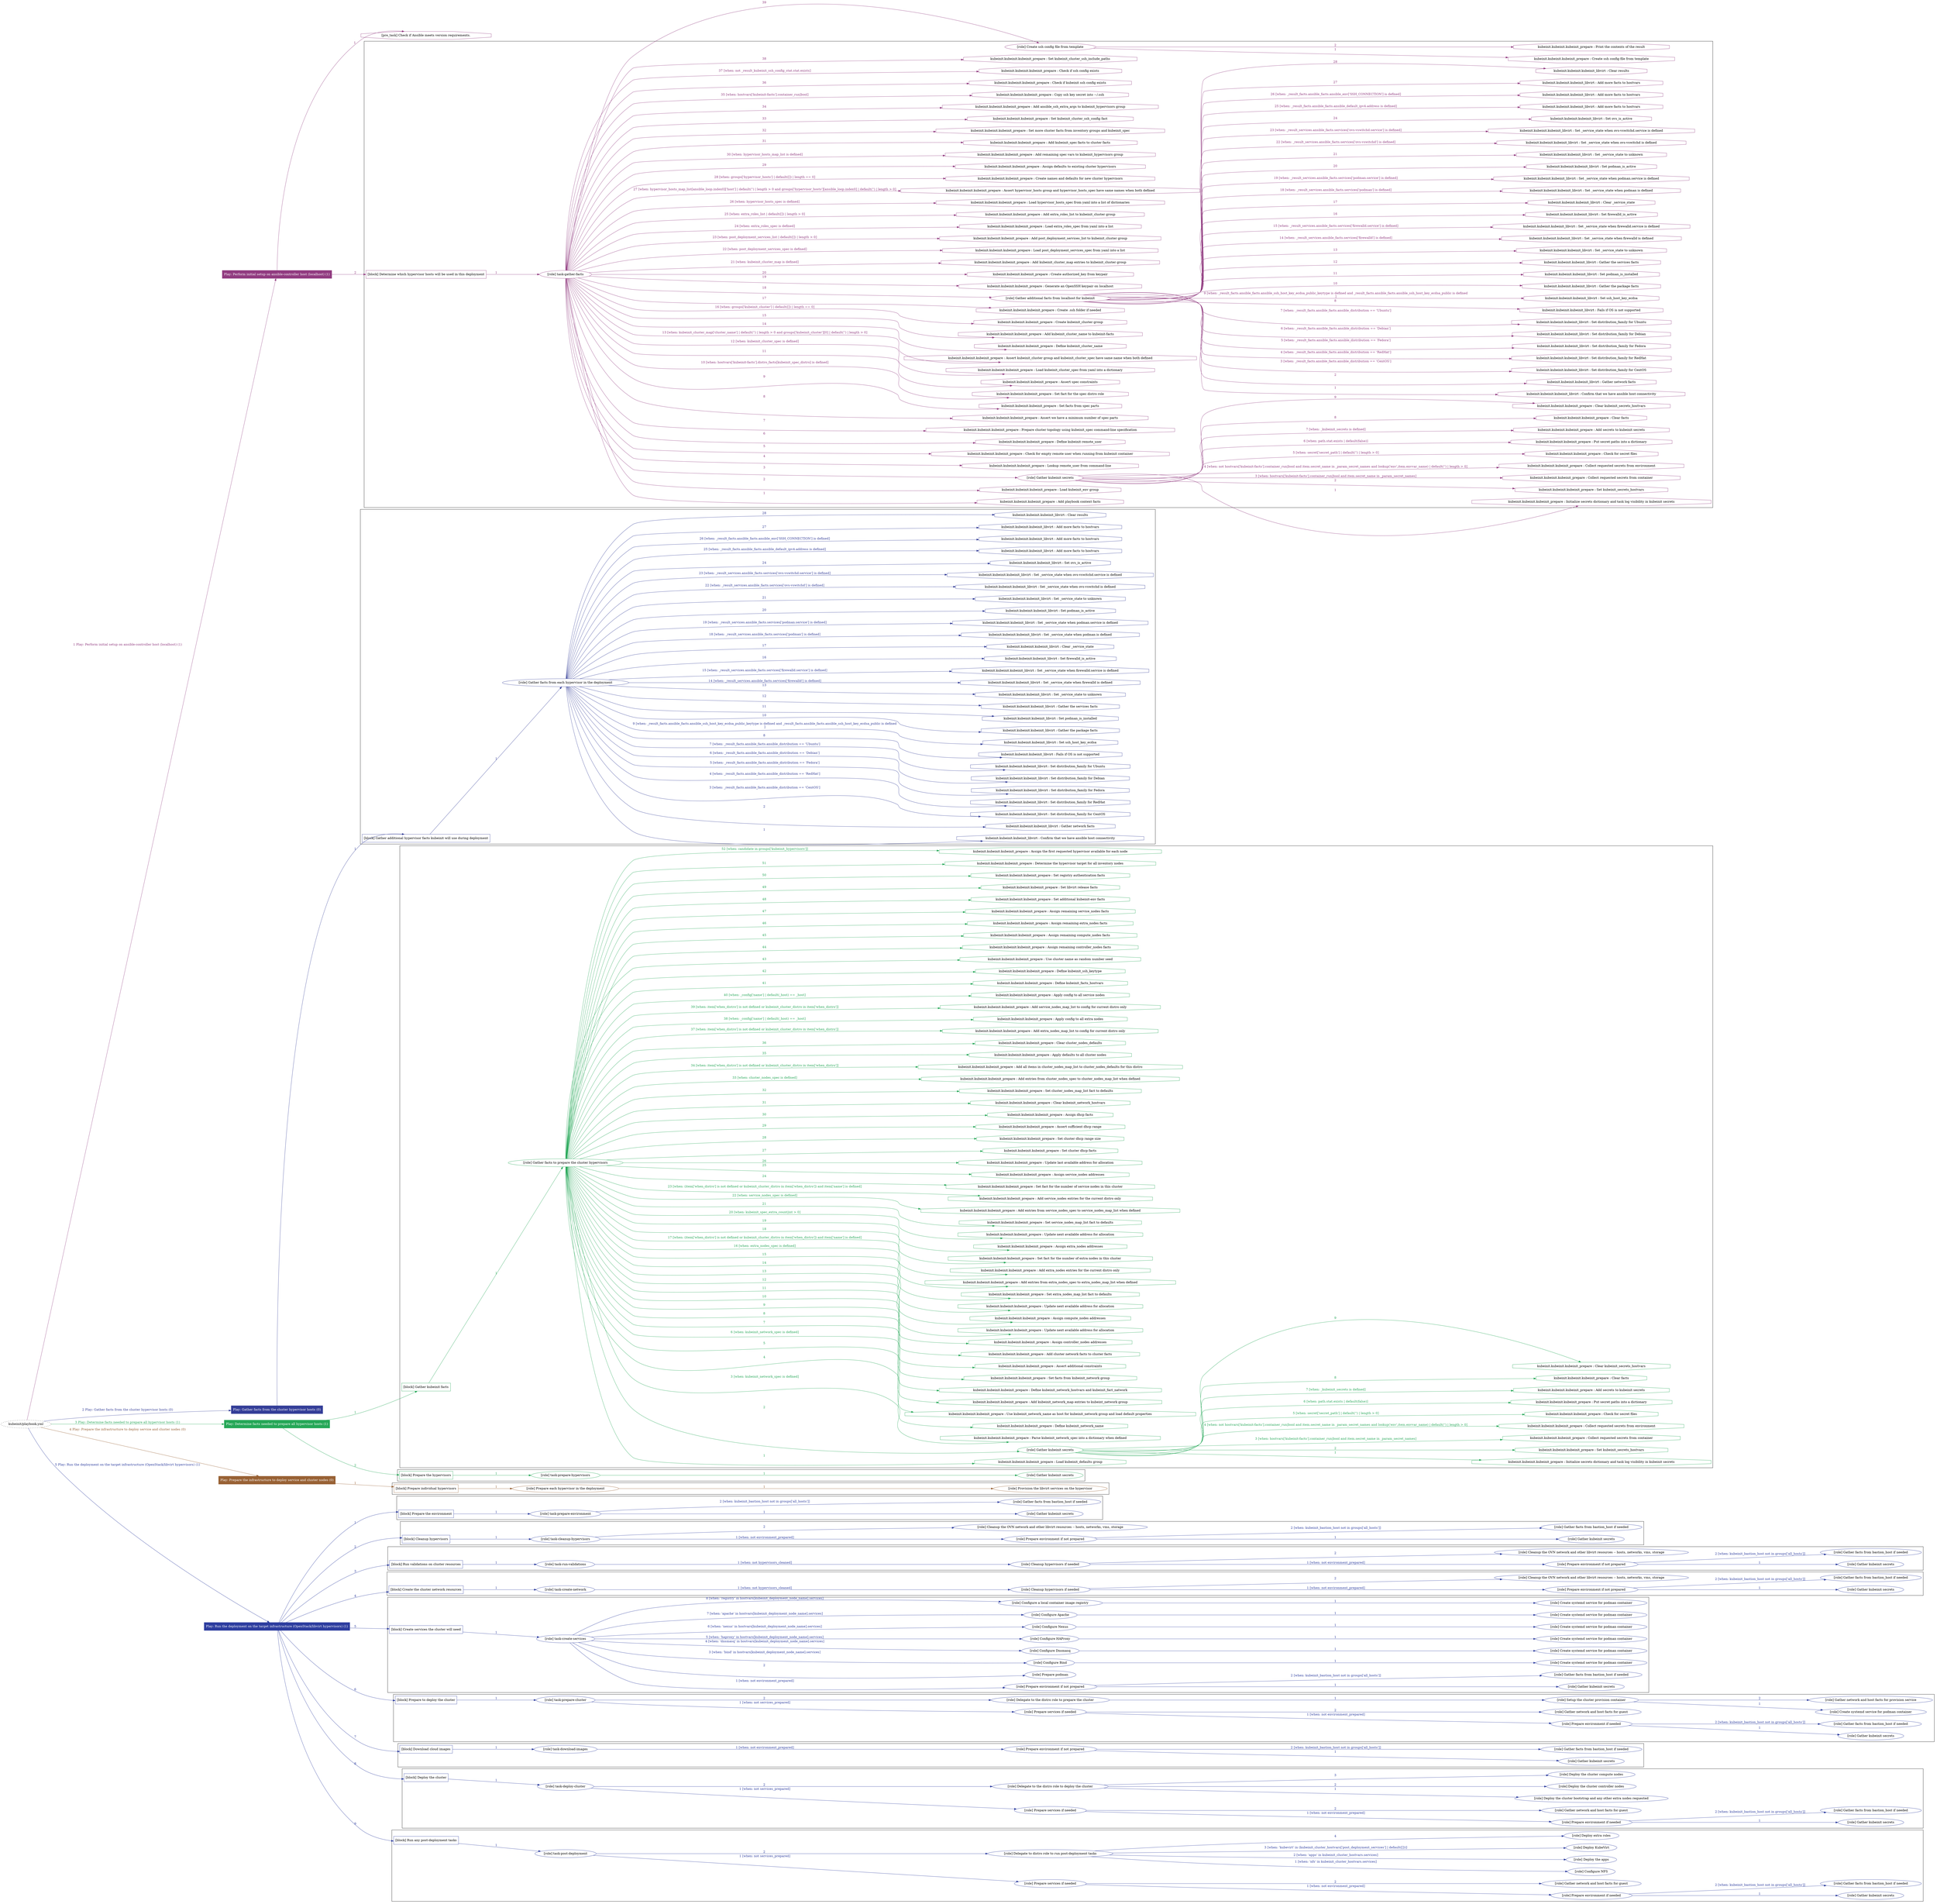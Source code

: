 digraph {
	graph [concentrate=true ordering=in rankdir=LR ratio=fill]
	edge [esep=5 sep=10]
	"kubeinit/playbook.yml" [URL="/home/runner/work/kubeinit/kubeinit/kubeinit/playbook.yml" id=playbook_106502a9 style=dotted]
	"kubeinit/playbook.yml" -> play_46835984 [label="1 Play: Perform initial setup on ansible-controller host (localhost) (1)" color="#913b80" fontcolor="#913b80" id=edge_play_46835984 labeltooltip="1 Play: Perform initial setup on ansible-controller host (localhost) (1)" tooltip="1 Play: Perform initial setup on ansible-controller host (localhost) (1)"]
	subgraph "Play: Perform initial setup on ansible-controller host (localhost) (1)" {
		play_46835984 [label="Play: Perform initial setup on ansible-controller host (localhost) (1)" URL="/home/runner/work/kubeinit/kubeinit/kubeinit/playbook.yml" color="#913b80" fontcolor="#ffffff" id=play_46835984 shape=box style=filled tooltip=localhost]
		pre_task_6bd8d1ed [label="[pre_task] Check if Ansible meets version requirements." URL="/home/runner/work/kubeinit/kubeinit/kubeinit/playbook.yml" color="#913b80" id=pre_task_6bd8d1ed shape=octagon tooltip="Check if Ansible meets version requirements."]
		play_46835984 -> pre_task_6bd8d1ed [label="1 " color="#913b80" fontcolor="#913b80" id=edge_pre_task_6bd8d1ed labeltooltip="1 " tooltip="1 "]
		play_46835984 -> block_658c91b2 [label=2 color="#913b80" fontcolor="#913b80" id=edge_block_658c91b2 labeltooltip=2 tooltip=2]
		subgraph cluster_block_658c91b2 {
			block_658c91b2 [label="[block] Determine which hypervisor hosts will be used in this deployment" URL="/home/runner/work/kubeinit/kubeinit/kubeinit/playbook.yml" color="#913b80" id=block_658c91b2 labeltooltip="Determine which hypervisor hosts will be used in this deployment" shape=box tooltip="Determine which hypervisor hosts will be used in this deployment"]
			block_658c91b2 -> role_f40e8bee [label="1 " color="#913b80" fontcolor="#913b80" id=edge_role_f40e8bee labeltooltip="1 " tooltip="1 "]
			subgraph "task-gather-facts" {
				role_f40e8bee [label="[role] task-gather-facts" URL="/home/runner/work/kubeinit/kubeinit/kubeinit/playbook.yml" color="#913b80" id=role_f40e8bee tooltip="task-gather-facts"]
				task_ebd4bf6a [label="kubeinit.kubeinit.kubeinit_prepare : Add playbook context facts" URL="/home/runner/.ansible/collections/ansible_collections/kubeinit/kubeinit/roles/kubeinit_prepare/tasks/build_hypervisors_group.yml" color="#913b80" id=task_ebd4bf6a shape=octagon tooltip="kubeinit.kubeinit.kubeinit_prepare : Add playbook context facts"]
				role_f40e8bee -> task_ebd4bf6a [label="1 " color="#913b80" fontcolor="#913b80" id=edge_task_ebd4bf6a labeltooltip="1 " tooltip="1 "]
				task_dcae7358 [label="kubeinit.kubeinit.kubeinit_prepare : Load kubeinit_env group" URL="/home/runner/.ansible/collections/ansible_collections/kubeinit/kubeinit/roles/kubeinit_prepare/tasks/build_hypervisors_group.yml" color="#913b80" id=task_dcae7358 shape=octagon tooltip="kubeinit.kubeinit.kubeinit_prepare : Load kubeinit_env group"]
				role_f40e8bee -> task_dcae7358 [label="2 " color="#913b80" fontcolor="#913b80" id=edge_task_dcae7358 labeltooltip="2 " tooltip="2 "]
				role_f40e8bee -> role_76cdfc93 [label="3 " color="#913b80" fontcolor="#913b80" id=edge_role_76cdfc93 labeltooltip="3 " tooltip="3 "]
				subgraph "Gather kubeinit secrets" {
					role_76cdfc93 [label="[role] Gather kubeinit secrets" URL="/home/runner/.ansible/collections/ansible_collections/kubeinit/kubeinit/roles/kubeinit_prepare/tasks/build_hypervisors_group.yml" color="#913b80" id=role_76cdfc93 tooltip="Gather kubeinit secrets"]
					task_322a36ca [label="kubeinit.kubeinit.kubeinit_prepare : Initialize secrets dictionary and task log visibility in kubeinit secrets" URL="/home/runner/.ansible/collections/ansible_collections/kubeinit/kubeinit/roles/kubeinit_prepare/tasks/gather_kubeinit_secrets.yml" color="#913b80" id=task_322a36ca shape=octagon tooltip="kubeinit.kubeinit.kubeinit_prepare : Initialize secrets dictionary and task log visibility in kubeinit secrets"]
					role_76cdfc93 -> task_322a36ca [label="1 " color="#913b80" fontcolor="#913b80" id=edge_task_322a36ca labeltooltip="1 " tooltip="1 "]
					task_deea1f4b [label="kubeinit.kubeinit.kubeinit_prepare : Set kubeinit_secrets_hostvars" URL="/home/runner/.ansible/collections/ansible_collections/kubeinit/kubeinit/roles/kubeinit_prepare/tasks/gather_kubeinit_secrets.yml" color="#913b80" id=task_deea1f4b shape=octagon tooltip="kubeinit.kubeinit.kubeinit_prepare : Set kubeinit_secrets_hostvars"]
					role_76cdfc93 -> task_deea1f4b [label="2 " color="#913b80" fontcolor="#913b80" id=edge_task_deea1f4b labeltooltip="2 " tooltip="2 "]
					task_9b1e2d44 [label="kubeinit.kubeinit.kubeinit_prepare : Collect requested secrets from container" URL="/home/runner/.ansible/collections/ansible_collections/kubeinit/kubeinit/roles/kubeinit_prepare/tasks/gather_kubeinit_secrets.yml" color="#913b80" id=task_9b1e2d44 shape=octagon tooltip="kubeinit.kubeinit.kubeinit_prepare : Collect requested secrets from container"]
					role_76cdfc93 -> task_9b1e2d44 [label="3 [when: hostvars['kubeinit-facts'].container_run|bool and item.secret_name in _param_secret_names]" color="#913b80" fontcolor="#913b80" id=edge_task_9b1e2d44 labeltooltip="3 [when: hostvars['kubeinit-facts'].container_run|bool and item.secret_name in _param_secret_names]" tooltip="3 [when: hostvars['kubeinit-facts'].container_run|bool and item.secret_name in _param_secret_names]"]
					task_298e5f03 [label="kubeinit.kubeinit.kubeinit_prepare : Collect requested secrets from environment" URL="/home/runner/.ansible/collections/ansible_collections/kubeinit/kubeinit/roles/kubeinit_prepare/tasks/gather_kubeinit_secrets.yml" color="#913b80" id=task_298e5f03 shape=octagon tooltip="kubeinit.kubeinit.kubeinit_prepare : Collect requested secrets from environment"]
					role_76cdfc93 -> task_298e5f03 [label="4 [when: not hostvars['kubeinit-facts'].container_run|bool and item.secret_name in _param_secret_names and lookup('env',item.envvar_name) | default('') | length > 0]" color="#913b80" fontcolor="#913b80" id=edge_task_298e5f03 labeltooltip="4 [when: not hostvars['kubeinit-facts'].container_run|bool and item.secret_name in _param_secret_names and lookup('env',item.envvar_name) | default('') | length > 0]" tooltip="4 [when: not hostvars['kubeinit-facts'].container_run|bool and item.secret_name in _param_secret_names and lookup('env',item.envvar_name) | default('') | length > 0]"]
					task_4a0ed2a3 [label="kubeinit.kubeinit.kubeinit_prepare : Check for secret files" URL="/home/runner/.ansible/collections/ansible_collections/kubeinit/kubeinit/roles/kubeinit_prepare/tasks/gather_kubeinit_secrets.yml" color="#913b80" id=task_4a0ed2a3 shape=octagon tooltip="kubeinit.kubeinit.kubeinit_prepare : Check for secret files"]
					role_76cdfc93 -> task_4a0ed2a3 [label="5 [when: secret['secret_path'] | default('') | length > 0]" color="#913b80" fontcolor="#913b80" id=edge_task_4a0ed2a3 labeltooltip="5 [when: secret['secret_path'] | default('') | length > 0]" tooltip="5 [when: secret['secret_path'] | default('') | length > 0]"]
					task_ff4e1e98 [label="kubeinit.kubeinit.kubeinit_prepare : Put secret paths into a dictionary" URL="/home/runner/.ansible/collections/ansible_collections/kubeinit/kubeinit/roles/kubeinit_prepare/tasks/gather_kubeinit_secrets.yml" color="#913b80" id=task_ff4e1e98 shape=octagon tooltip="kubeinit.kubeinit.kubeinit_prepare : Put secret paths into a dictionary"]
					role_76cdfc93 -> task_ff4e1e98 [label="6 [when: path.stat.exists | default(false)]" color="#913b80" fontcolor="#913b80" id=edge_task_ff4e1e98 labeltooltip="6 [when: path.stat.exists | default(false)]" tooltip="6 [when: path.stat.exists | default(false)]"]
					task_4c20a570 [label="kubeinit.kubeinit.kubeinit_prepare : Add secrets to kubeinit secrets" URL="/home/runner/.ansible/collections/ansible_collections/kubeinit/kubeinit/roles/kubeinit_prepare/tasks/gather_kubeinit_secrets.yml" color="#913b80" id=task_4c20a570 shape=octagon tooltip="kubeinit.kubeinit.kubeinit_prepare : Add secrets to kubeinit secrets"]
					role_76cdfc93 -> task_4c20a570 [label="7 [when: _kubeinit_secrets is defined]" color="#913b80" fontcolor="#913b80" id=edge_task_4c20a570 labeltooltip="7 [when: _kubeinit_secrets is defined]" tooltip="7 [when: _kubeinit_secrets is defined]"]
					task_322dd940 [label="kubeinit.kubeinit.kubeinit_prepare : Clear facts" URL="/home/runner/.ansible/collections/ansible_collections/kubeinit/kubeinit/roles/kubeinit_prepare/tasks/gather_kubeinit_secrets.yml" color="#913b80" id=task_322dd940 shape=octagon tooltip="kubeinit.kubeinit.kubeinit_prepare : Clear facts"]
					role_76cdfc93 -> task_322dd940 [label="8 " color="#913b80" fontcolor="#913b80" id=edge_task_322dd940 labeltooltip="8 " tooltip="8 "]
					task_2ba85c76 [label="kubeinit.kubeinit.kubeinit_prepare : Clear kubeinit_secrets_hostvars" URL="/home/runner/.ansible/collections/ansible_collections/kubeinit/kubeinit/roles/kubeinit_prepare/tasks/gather_kubeinit_secrets.yml" color="#913b80" id=task_2ba85c76 shape=octagon tooltip="kubeinit.kubeinit.kubeinit_prepare : Clear kubeinit_secrets_hostvars"]
					role_76cdfc93 -> task_2ba85c76 [label="9 " color="#913b80" fontcolor="#913b80" id=edge_task_2ba85c76 labeltooltip="9 " tooltip="9 "]
				}
				task_107cbf77 [label="kubeinit.kubeinit.kubeinit_prepare : Lookup remote_user from command-line" URL="/home/runner/.ansible/collections/ansible_collections/kubeinit/kubeinit/roles/kubeinit_prepare/tasks/build_hypervisors_group.yml" color="#913b80" id=task_107cbf77 shape=octagon tooltip="kubeinit.kubeinit.kubeinit_prepare : Lookup remote_user from command-line"]
				role_f40e8bee -> task_107cbf77 [label="4 " color="#913b80" fontcolor="#913b80" id=edge_task_107cbf77 labeltooltip="4 " tooltip="4 "]
				task_df685d0f [label="kubeinit.kubeinit.kubeinit_prepare : Check for empty remote user when running from kubeinit container" URL="/home/runner/.ansible/collections/ansible_collections/kubeinit/kubeinit/roles/kubeinit_prepare/tasks/build_hypervisors_group.yml" color="#913b80" id=task_df685d0f shape=octagon tooltip="kubeinit.kubeinit.kubeinit_prepare : Check for empty remote user when running from kubeinit container"]
				role_f40e8bee -> task_df685d0f [label="5 " color="#913b80" fontcolor="#913b80" id=edge_task_df685d0f labeltooltip="5 " tooltip="5 "]
				task_a4ab318c [label="kubeinit.kubeinit.kubeinit_prepare : Define kubeinit remote_user" URL="/home/runner/.ansible/collections/ansible_collections/kubeinit/kubeinit/roles/kubeinit_prepare/tasks/build_hypervisors_group.yml" color="#913b80" id=task_a4ab318c shape=octagon tooltip="kubeinit.kubeinit.kubeinit_prepare : Define kubeinit remote_user"]
				role_f40e8bee -> task_a4ab318c [label="6 " color="#913b80" fontcolor="#913b80" id=edge_task_a4ab318c labeltooltip="6 " tooltip="6 "]
				task_81e49458 [label="kubeinit.kubeinit.kubeinit_prepare : Prepare cluster topology using kubeinit_spec command-line specification" URL="/home/runner/.ansible/collections/ansible_collections/kubeinit/kubeinit/roles/kubeinit_prepare/tasks/build_hypervisors_group.yml" color="#913b80" id=task_81e49458 shape=octagon tooltip="kubeinit.kubeinit.kubeinit_prepare : Prepare cluster topology using kubeinit_spec command-line specification"]
				role_f40e8bee -> task_81e49458 [label="7 " color="#913b80" fontcolor="#913b80" id=edge_task_81e49458 labeltooltip="7 " tooltip="7 "]
				task_36ade8d1 [label="kubeinit.kubeinit.kubeinit_prepare : Assert we have a minimum number of spec parts" URL="/home/runner/.ansible/collections/ansible_collections/kubeinit/kubeinit/roles/kubeinit_prepare/tasks/build_hypervisors_group.yml" color="#913b80" id=task_36ade8d1 shape=octagon tooltip="kubeinit.kubeinit.kubeinit_prepare : Assert we have a minimum number of spec parts"]
				role_f40e8bee -> task_36ade8d1 [label="8 " color="#913b80" fontcolor="#913b80" id=edge_task_36ade8d1 labeltooltip="8 " tooltip="8 "]
				task_eb57536e [label="kubeinit.kubeinit.kubeinit_prepare : Set facts from spec parts" URL="/home/runner/.ansible/collections/ansible_collections/kubeinit/kubeinit/roles/kubeinit_prepare/tasks/build_hypervisors_group.yml" color="#913b80" id=task_eb57536e shape=octagon tooltip="kubeinit.kubeinit.kubeinit_prepare : Set facts from spec parts"]
				role_f40e8bee -> task_eb57536e [label="9 " color="#913b80" fontcolor="#913b80" id=edge_task_eb57536e labeltooltip="9 " tooltip="9 "]
				task_b2008ea5 [label="kubeinit.kubeinit.kubeinit_prepare : Set fact for the spec distro role" URL="/home/runner/.ansible/collections/ansible_collections/kubeinit/kubeinit/roles/kubeinit_prepare/tasks/build_hypervisors_group.yml" color="#913b80" id=task_b2008ea5 shape=octagon tooltip="kubeinit.kubeinit.kubeinit_prepare : Set fact for the spec distro role"]
				role_f40e8bee -> task_b2008ea5 [label="10 [when: hostvars['kubeinit-facts'].distro_facts[kubeinit_spec_distro] is defined]" color="#913b80" fontcolor="#913b80" id=edge_task_b2008ea5 labeltooltip="10 [when: hostvars['kubeinit-facts'].distro_facts[kubeinit_spec_distro] is defined]" tooltip="10 [when: hostvars['kubeinit-facts'].distro_facts[kubeinit_spec_distro] is defined]"]
				task_b1add463 [label="kubeinit.kubeinit.kubeinit_prepare : Assert spec constraints" URL="/home/runner/.ansible/collections/ansible_collections/kubeinit/kubeinit/roles/kubeinit_prepare/tasks/build_hypervisors_group.yml" color="#913b80" id=task_b1add463 shape=octagon tooltip="kubeinit.kubeinit.kubeinit_prepare : Assert spec constraints"]
				role_f40e8bee -> task_b1add463 [label="11 " color="#913b80" fontcolor="#913b80" id=edge_task_b1add463 labeltooltip="11 " tooltip="11 "]
				task_bcb55901 [label="kubeinit.kubeinit.kubeinit_prepare : Load kubeinit_cluster_spec from yaml into a dictionary" URL="/home/runner/.ansible/collections/ansible_collections/kubeinit/kubeinit/roles/kubeinit_prepare/tasks/build_hypervisors_group.yml" color="#913b80" id=task_bcb55901 shape=octagon tooltip="kubeinit.kubeinit.kubeinit_prepare : Load kubeinit_cluster_spec from yaml into a dictionary"]
				role_f40e8bee -> task_bcb55901 [label="12 [when: kubeinit_cluster_spec is defined]" color="#913b80" fontcolor="#913b80" id=edge_task_bcb55901 labeltooltip="12 [when: kubeinit_cluster_spec is defined]" tooltip="12 [when: kubeinit_cluster_spec is defined]"]
				task_02355606 [label="kubeinit.kubeinit.kubeinit_prepare : Assert kubeinit_cluster group and kubeinit_cluster_spec have same name when both defined" URL="/home/runner/.ansible/collections/ansible_collections/kubeinit/kubeinit/roles/kubeinit_prepare/tasks/build_hypervisors_group.yml" color="#913b80" id=task_02355606 shape=octagon tooltip="kubeinit.kubeinit.kubeinit_prepare : Assert kubeinit_cluster group and kubeinit_cluster_spec have same name when both defined"]
				role_f40e8bee -> task_02355606 [label="13 [when: kubeinit_cluster_map['cluster_name'] | default('') | length > 0 and groups['kubeinit_cluster'][0] | default('') | length > 0]" color="#913b80" fontcolor="#913b80" id=edge_task_02355606 labeltooltip="13 [when: kubeinit_cluster_map['cluster_name'] | default('') | length > 0 and groups['kubeinit_cluster'][0] | default('') | length > 0]" tooltip="13 [when: kubeinit_cluster_map['cluster_name'] | default('') | length > 0 and groups['kubeinit_cluster'][0] | default('') | length > 0]"]
				task_095d82b4 [label="kubeinit.kubeinit.kubeinit_prepare : Define kubeinit_cluster_name" URL="/home/runner/.ansible/collections/ansible_collections/kubeinit/kubeinit/roles/kubeinit_prepare/tasks/build_hypervisors_group.yml" color="#913b80" id=task_095d82b4 shape=octagon tooltip="kubeinit.kubeinit.kubeinit_prepare : Define kubeinit_cluster_name"]
				role_f40e8bee -> task_095d82b4 [label="14 " color="#913b80" fontcolor="#913b80" id=edge_task_095d82b4 labeltooltip="14 " tooltip="14 "]
				task_286930d2 [label="kubeinit.kubeinit.kubeinit_prepare : Add kubeinit_cluster_name to kubeinit-facts" URL="/home/runner/.ansible/collections/ansible_collections/kubeinit/kubeinit/roles/kubeinit_prepare/tasks/build_hypervisors_group.yml" color="#913b80" id=task_286930d2 shape=octagon tooltip="kubeinit.kubeinit.kubeinit_prepare : Add kubeinit_cluster_name to kubeinit-facts"]
				role_f40e8bee -> task_286930d2 [label="15 " color="#913b80" fontcolor="#913b80" id=edge_task_286930d2 labeltooltip="15 " tooltip="15 "]
				task_b4f3ecd2 [label="kubeinit.kubeinit.kubeinit_prepare : Create kubeinit_cluster group" URL="/home/runner/.ansible/collections/ansible_collections/kubeinit/kubeinit/roles/kubeinit_prepare/tasks/build_hypervisors_group.yml" color="#913b80" id=task_b4f3ecd2 shape=octagon tooltip="kubeinit.kubeinit.kubeinit_prepare : Create kubeinit_cluster group"]
				role_f40e8bee -> task_b4f3ecd2 [label="16 [when: groups['kubeinit_cluster'] | default([]) | length == 0]" color="#913b80" fontcolor="#913b80" id=edge_task_b4f3ecd2 labeltooltip="16 [when: groups['kubeinit_cluster'] | default([]) | length == 0]" tooltip="16 [when: groups['kubeinit_cluster'] | default([]) | length == 0]"]
				task_c75c2f88 [label="kubeinit.kubeinit.kubeinit_prepare : Create .ssh folder if needed" URL="/home/runner/.ansible/collections/ansible_collections/kubeinit/kubeinit/roles/kubeinit_prepare/tasks/build_hypervisors_group.yml" color="#913b80" id=task_c75c2f88 shape=octagon tooltip="kubeinit.kubeinit.kubeinit_prepare : Create .ssh folder if needed"]
				role_f40e8bee -> task_c75c2f88 [label="17 " color="#913b80" fontcolor="#913b80" id=edge_task_c75c2f88 labeltooltip="17 " tooltip="17 "]
				role_f40e8bee -> role_f8dead68 [label="18 " color="#913b80" fontcolor="#913b80" id=edge_role_f8dead68 labeltooltip="18 " tooltip="18 "]
				subgraph "Gather additional facts from localhost for kubeinit" {
					role_f8dead68 [label="[role] Gather additional facts from localhost for kubeinit" URL="/home/runner/.ansible/collections/ansible_collections/kubeinit/kubeinit/roles/kubeinit_prepare/tasks/build_hypervisors_group.yml" color="#913b80" id=role_f8dead68 tooltip="Gather additional facts from localhost for kubeinit"]
					task_a70686fe [label="kubeinit.kubeinit.kubeinit_libvirt : Confirm that we have ansible host connectivity" URL="/home/runner/.ansible/collections/ansible_collections/kubeinit/kubeinit/roles/kubeinit_libvirt/tasks/gather_host_facts.yml" color="#913b80" id=task_a70686fe shape=octagon tooltip="kubeinit.kubeinit.kubeinit_libvirt : Confirm that we have ansible host connectivity"]
					role_f8dead68 -> task_a70686fe [label="1 " color="#913b80" fontcolor="#913b80" id=edge_task_a70686fe labeltooltip="1 " tooltip="1 "]
					task_857c0e52 [label="kubeinit.kubeinit.kubeinit_libvirt : Gather network facts" URL="/home/runner/.ansible/collections/ansible_collections/kubeinit/kubeinit/roles/kubeinit_libvirt/tasks/gather_host_facts.yml" color="#913b80" id=task_857c0e52 shape=octagon tooltip="kubeinit.kubeinit.kubeinit_libvirt : Gather network facts"]
					role_f8dead68 -> task_857c0e52 [label="2 " color="#913b80" fontcolor="#913b80" id=edge_task_857c0e52 labeltooltip="2 " tooltip="2 "]
					task_96292906 [label="kubeinit.kubeinit.kubeinit_libvirt : Set distribution_family for CentOS" URL="/home/runner/.ansible/collections/ansible_collections/kubeinit/kubeinit/roles/kubeinit_libvirt/tasks/gather_host_facts.yml" color="#913b80" id=task_96292906 shape=octagon tooltip="kubeinit.kubeinit.kubeinit_libvirt : Set distribution_family for CentOS"]
					role_f8dead68 -> task_96292906 [label="3 [when: _result_facts.ansible_facts.ansible_distribution == 'CentOS']" color="#913b80" fontcolor="#913b80" id=edge_task_96292906 labeltooltip="3 [when: _result_facts.ansible_facts.ansible_distribution == 'CentOS']" tooltip="3 [when: _result_facts.ansible_facts.ansible_distribution == 'CentOS']"]
					task_e30f051c [label="kubeinit.kubeinit.kubeinit_libvirt : Set distribution_family for RedHat" URL="/home/runner/.ansible/collections/ansible_collections/kubeinit/kubeinit/roles/kubeinit_libvirt/tasks/gather_host_facts.yml" color="#913b80" id=task_e30f051c shape=octagon tooltip="kubeinit.kubeinit.kubeinit_libvirt : Set distribution_family for RedHat"]
					role_f8dead68 -> task_e30f051c [label="4 [when: _result_facts.ansible_facts.ansible_distribution == 'RedHat']" color="#913b80" fontcolor="#913b80" id=edge_task_e30f051c labeltooltip="4 [when: _result_facts.ansible_facts.ansible_distribution == 'RedHat']" tooltip="4 [when: _result_facts.ansible_facts.ansible_distribution == 'RedHat']"]
					task_43796222 [label="kubeinit.kubeinit.kubeinit_libvirt : Set distribution_family for Fedora" URL="/home/runner/.ansible/collections/ansible_collections/kubeinit/kubeinit/roles/kubeinit_libvirt/tasks/gather_host_facts.yml" color="#913b80" id=task_43796222 shape=octagon tooltip="kubeinit.kubeinit.kubeinit_libvirt : Set distribution_family for Fedora"]
					role_f8dead68 -> task_43796222 [label="5 [when: _result_facts.ansible_facts.ansible_distribution == 'Fedora']" color="#913b80" fontcolor="#913b80" id=edge_task_43796222 labeltooltip="5 [when: _result_facts.ansible_facts.ansible_distribution == 'Fedora']" tooltip="5 [when: _result_facts.ansible_facts.ansible_distribution == 'Fedora']"]
					task_eb2b7247 [label="kubeinit.kubeinit.kubeinit_libvirt : Set distribution_family for Debian" URL="/home/runner/.ansible/collections/ansible_collections/kubeinit/kubeinit/roles/kubeinit_libvirt/tasks/gather_host_facts.yml" color="#913b80" id=task_eb2b7247 shape=octagon tooltip="kubeinit.kubeinit.kubeinit_libvirt : Set distribution_family for Debian"]
					role_f8dead68 -> task_eb2b7247 [label="6 [when: _result_facts.ansible_facts.ansible_distribution == 'Debian']" color="#913b80" fontcolor="#913b80" id=edge_task_eb2b7247 labeltooltip="6 [when: _result_facts.ansible_facts.ansible_distribution == 'Debian']" tooltip="6 [when: _result_facts.ansible_facts.ansible_distribution == 'Debian']"]
					task_451bdacc [label="kubeinit.kubeinit.kubeinit_libvirt : Set distribution_family for Ubuntu" URL="/home/runner/.ansible/collections/ansible_collections/kubeinit/kubeinit/roles/kubeinit_libvirt/tasks/gather_host_facts.yml" color="#913b80" id=task_451bdacc shape=octagon tooltip="kubeinit.kubeinit.kubeinit_libvirt : Set distribution_family for Ubuntu"]
					role_f8dead68 -> task_451bdacc [label="7 [when: _result_facts.ansible_facts.ansible_distribution == 'Ubuntu']" color="#913b80" fontcolor="#913b80" id=edge_task_451bdacc labeltooltip="7 [when: _result_facts.ansible_facts.ansible_distribution == 'Ubuntu']" tooltip="7 [when: _result_facts.ansible_facts.ansible_distribution == 'Ubuntu']"]
					task_ba2de5eb [label="kubeinit.kubeinit.kubeinit_libvirt : Fails if OS is not supported" URL="/home/runner/.ansible/collections/ansible_collections/kubeinit/kubeinit/roles/kubeinit_libvirt/tasks/gather_host_facts.yml" color="#913b80" id=task_ba2de5eb shape=octagon tooltip="kubeinit.kubeinit.kubeinit_libvirt : Fails if OS is not supported"]
					role_f8dead68 -> task_ba2de5eb [label="8 " color="#913b80" fontcolor="#913b80" id=edge_task_ba2de5eb labeltooltip="8 " tooltip="8 "]
					task_585720f5 [label="kubeinit.kubeinit.kubeinit_libvirt : Set ssh_host_key_ecdsa" URL="/home/runner/.ansible/collections/ansible_collections/kubeinit/kubeinit/roles/kubeinit_libvirt/tasks/gather_host_facts.yml" color="#913b80" id=task_585720f5 shape=octagon tooltip="kubeinit.kubeinit.kubeinit_libvirt : Set ssh_host_key_ecdsa"]
					role_f8dead68 -> task_585720f5 [label="9 [when: _result_facts.ansible_facts.ansible_ssh_host_key_ecdsa_public_keytype is defined and _result_facts.ansible_facts.ansible_ssh_host_key_ecdsa_public is defined
]" color="#913b80" fontcolor="#913b80" id=edge_task_585720f5 labeltooltip="9 [when: _result_facts.ansible_facts.ansible_ssh_host_key_ecdsa_public_keytype is defined and _result_facts.ansible_facts.ansible_ssh_host_key_ecdsa_public is defined
]" tooltip="9 [when: _result_facts.ansible_facts.ansible_ssh_host_key_ecdsa_public_keytype is defined and _result_facts.ansible_facts.ansible_ssh_host_key_ecdsa_public is defined
]"]
					task_98514921 [label="kubeinit.kubeinit.kubeinit_libvirt : Gather the package facts" URL="/home/runner/.ansible/collections/ansible_collections/kubeinit/kubeinit/roles/kubeinit_libvirt/tasks/gather_host_facts.yml" color="#913b80" id=task_98514921 shape=octagon tooltip="kubeinit.kubeinit.kubeinit_libvirt : Gather the package facts"]
					role_f8dead68 -> task_98514921 [label="10 " color="#913b80" fontcolor="#913b80" id=edge_task_98514921 labeltooltip="10 " tooltip="10 "]
					task_f98d7c59 [label="kubeinit.kubeinit.kubeinit_libvirt : Set podman_is_installed" URL="/home/runner/.ansible/collections/ansible_collections/kubeinit/kubeinit/roles/kubeinit_libvirt/tasks/gather_host_facts.yml" color="#913b80" id=task_f98d7c59 shape=octagon tooltip="kubeinit.kubeinit.kubeinit_libvirt : Set podman_is_installed"]
					role_f8dead68 -> task_f98d7c59 [label="11 " color="#913b80" fontcolor="#913b80" id=edge_task_f98d7c59 labeltooltip="11 " tooltip="11 "]
					task_4878b702 [label="kubeinit.kubeinit.kubeinit_libvirt : Gather the services facts" URL="/home/runner/.ansible/collections/ansible_collections/kubeinit/kubeinit/roles/kubeinit_libvirt/tasks/gather_host_facts.yml" color="#913b80" id=task_4878b702 shape=octagon tooltip="kubeinit.kubeinit.kubeinit_libvirt : Gather the services facts"]
					role_f8dead68 -> task_4878b702 [label="12 " color="#913b80" fontcolor="#913b80" id=edge_task_4878b702 labeltooltip="12 " tooltip="12 "]
					task_8f948f8f [label="kubeinit.kubeinit.kubeinit_libvirt : Set _service_state to unknown" URL="/home/runner/.ansible/collections/ansible_collections/kubeinit/kubeinit/roles/kubeinit_libvirt/tasks/gather_host_facts.yml" color="#913b80" id=task_8f948f8f shape=octagon tooltip="kubeinit.kubeinit.kubeinit_libvirt : Set _service_state to unknown"]
					role_f8dead68 -> task_8f948f8f [label="13 " color="#913b80" fontcolor="#913b80" id=edge_task_8f948f8f labeltooltip="13 " tooltip="13 "]
					task_832a4d08 [label="kubeinit.kubeinit.kubeinit_libvirt : Set _service_state when firewalld is defined" URL="/home/runner/.ansible/collections/ansible_collections/kubeinit/kubeinit/roles/kubeinit_libvirt/tasks/gather_host_facts.yml" color="#913b80" id=task_832a4d08 shape=octagon tooltip="kubeinit.kubeinit.kubeinit_libvirt : Set _service_state when firewalld is defined"]
					role_f8dead68 -> task_832a4d08 [label="14 [when: _result_services.ansible_facts.services['firewalld'] is defined]" color="#913b80" fontcolor="#913b80" id=edge_task_832a4d08 labeltooltip="14 [when: _result_services.ansible_facts.services['firewalld'] is defined]" tooltip="14 [when: _result_services.ansible_facts.services['firewalld'] is defined]"]
					task_f22590e2 [label="kubeinit.kubeinit.kubeinit_libvirt : Set _service_state when firewalld.service is defined" URL="/home/runner/.ansible/collections/ansible_collections/kubeinit/kubeinit/roles/kubeinit_libvirt/tasks/gather_host_facts.yml" color="#913b80" id=task_f22590e2 shape=octagon tooltip="kubeinit.kubeinit.kubeinit_libvirt : Set _service_state when firewalld.service is defined"]
					role_f8dead68 -> task_f22590e2 [label="15 [when: _result_services.ansible_facts.services['firewalld.service'] is defined]" color="#913b80" fontcolor="#913b80" id=edge_task_f22590e2 labeltooltip="15 [when: _result_services.ansible_facts.services['firewalld.service'] is defined]" tooltip="15 [when: _result_services.ansible_facts.services['firewalld.service'] is defined]"]
					task_b50d5b15 [label="kubeinit.kubeinit.kubeinit_libvirt : Set firewalld_is_active" URL="/home/runner/.ansible/collections/ansible_collections/kubeinit/kubeinit/roles/kubeinit_libvirt/tasks/gather_host_facts.yml" color="#913b80" id=task_b50d5b15 shape=octagon tooltip="kubeinit.kubeinit.kubeinit_libvirt : Set firewalld_is_active"]
					role_f8dead68 -> task_b50d5b15 [label="16 " color="#913b80" fontcolor="#913b80" id=edge_task_b50d5b15 labeltooltip="16 " tooltip="16 "]
					task_726047f9 [label="kubeinit.kubeinit.kubeinit_libvirt : Clear _service_state" URL="/home/runner/.ansible/collections/ansible_collections/kubeinit/kubeinit/roles/kubeinit_libvirt/tasks/gather_host_facts.yml" color="#913b80" id=task_726047f9 shape=octagon tooltip="kubeinit.kubeinit.kubeinit_libvirt : Clear _service_state"]
					role_f8dead68 -> task_726047f9 [label="17 " color="#913b80" fontcolor="#913b80" id=edge_task_726047f9 labeltooltip="17 " tooltip="17 "]
					task_3c9eeb91 [label="kubeinit.kubeinit.kubeinit_libvirt : Set _service_state when podman is defined" URL="/home/runner/.ansible/collections/ansible_collections/kubeinit/kubeinit/roles/kubeinit_libvirt/tasks/gather_host_facts.yml" color="#913b80" id=task_3c9eeb91 shape=octagon tooltip="kubeinit.kubeinit.kubeinit_libvirt : Set _service_state when podman is defined"]
					role_f8dead68 -> task_3c9eeb91 [label="18 [when: _result_services.ansible_facts.services['podman'] is defined]" color="#913b80" fontcolor="#913b80" id=edge_task_3c9eeb91 labeltooltip="18 [when: _result_services.ansible_facts.services['podman'] is defined]" tooltip="18 [when: _result_services.ansible_facts.services['podman'] is defined]"]
					task_d0f242ef [label="kubeinit.kubeinit.kubeinit_libvirt : Set _service_state when podman.service is defined" URL="/home/runner/.ansible/collections/ansible_collections/kubeinit/kubeinit/roles/kubeinit_libvirt/tasks/gather_host_facts.yml" color="#913b80" id=task_d0f242ef shape=octagon tooltip="kubeinit.kubeinit.kubeinit_libvirt : Set _service_state when podman.service is defined"]
					role_f8dead68 -> task_d0f242ef [label="19 [when: _result_services.ansible_facts.services['podman.service'] is defined]" color="#913b80" fontcolor="#913b80" id=edge_task_d0f242ef labeltooltip="19 [when: _result_services.ansible_facts.services['podman.service'] is defined]" tooltip="19 [when: _result_services.ansible_facts.services['podman.service'] is defined]"]
					task_26fc93d6 [label="kubeinit.kubeinit.kubeinit_libvirt : Set podman_is_active" URL="/home/runner/.ansible/collections/ansible_collections/kubeinit/kubeinit/roles/kubeinit_libvirt/tasks/gather_host_facts.yml" color="#913b80" id=task_26fc93d6 shape=octagon tooltip="kubeinit.kubeinit.kubeinit_libvirt : Set podman_is_active"]
					role_f8dead68 -> task_26fc93d6 [label="20 " color="#913b80" fontcolor="#913b80" id=edge_task_26fc93d6 labeltooltip="20 " tooltip="20 "]
					task_3f8a50cc [label="kubeinit.kubeinit.kubeinit_libvirt : Set _service_state to unknown" URL="/home/runner/.ansible/collections/ansible_collections/kubeinit/kubeinit/roles/kubeinit_libvirt/tasks/gather_host_facts.yml" color="#913b80" id=task_3f8a50cc shape=octagon tooltip="kubeinit.kubeinit.kubeinit_libvirt : Set _service_state to unknown"]
					role_f8dead68 -> task_3f8a50cc [label="21 " color="#913b80" fontcolor="#913b80" id=edge_task_3f8a50cc labeltooltip="21 " tooltip="21 "]
					task_2a28580d [label="kubeinit.kubeinit.kubeinit_libvirt : Set _service_state when ovs-vswitchd is defined" URL="/home/runner/.ansible/collections/ansible_collections/kubeinit/kubeinit/roles/kubeinit_libvirt/tasks/gather_host_facts.yml" color="#913b80" id=task_2a28580d shape=octagon tooltip="kubeinit.kubeinit.kubeinit_libvirt : Set _service_state when ovs-vswitchd is defined"]
					role_f8dead68 -> task_2a28580d [label="22 [when: _result_services.ansible_facts.services['ovs-vswitchd'] is defined]" color="#913b80" fontcolor="#913b80" id=edge_task_2a28580d labeltooltip="22 [when: _result_services.ansible_facts.services['ovs-vswitchd'] is defined]" tooltip="22 [when: _result_services.ansible_facts.services['ovs-vswitchd'] is defined]"]
					task_6609ed76 [label="kubeinit.kubeinit.kubeinit_libvirt : Set _service_state when ovs-vswitchd.service is defined" URL="/home/runner/.ansible/collections/ansible_collections/kubeinit/kubeinit/roles/kubeinit_libvirt/tasks/gather_host_facts.yml" color="#913b80" id=task_6609ed76 shape=octagon tooltip="kubeinit.kubeinit.kubeinit_libvirt : Set _service_state when ovs-vswitchd.service is defined"]
					role_f8dead68 -> task_6609ed76 [label="23 [when: _result_services.ansible_facts.services['ovs-vswitchd.service'] is defined]" color="#913b80" fontcolor="#913b80" id=edge_task_6609ed76 labeltooltip="23 [when: _result_services.ansible_facts.services['ovs-vswitchd.service'] is defined]" tooltip="23 [when: _result_services.ansible_facts.services['ovs-vswitchd.service'] is defined]"]
					task_78c4aa5f [label="kubeinit.kubeinit.kubeinit_libvirt : Set ovs_is_active" URL="/home/runner/.ansible/collections/ansible_collections/kubeinit/kubeinit/roles/kubeinit_libvirt/tasks/gather_host_facts.yml" color="#913b80" id=task_78c4aa5f shape=octagon tooltip="kubeinit.kubeinit.kubeinit_libvirt : Set ovs_is_active"]
					role_f8dead68 -> task_78c4aa5f [label="24 " color="#913b80" fontcolor="#913b80" id=edge_task_78c4aa5f labeltooltip="24 " tooltip="24 "]
					task_29fd81dc [label="kubeinit.kubeinit.kubeinit_libvirt : Add more facts to hostvars" URL="/home/runner/.ansible/collections/ansible_collections/kubeinit/kubeinit/roles/kubeinit_libvirt/tasks/gather_host_facts.yml" color="#913b80" id=task_29fd81dc shape=octagon tooltip="kubeinit.kubeinit.kubeinit_libvirt : Add more facts to hostvars"]
					role_f8dead68 -> task_29fd81dc [label="25 [when: _result_facts.ansible_facts.ansible_default_ipv4.address is defined]" color="#913b80" fontcolor="#913b80" id=edge_task_29fd81dc labeltooltip="25 [when: _result_facts.ansible_facts.ansible_default_ipv4.address is defined]" tooltip="25 [when: _result_facts.ansible_facts.ansible_default_ipv4.address is defined]"]
					task_70186d54 [label="kubeinit.kubeinit.kubeinit_libvirt : Add more facts to hostvars" URL="/home/runner/.ansible/collections/ansible_collections/kubeinit/kubeinit/roles/kubeinit_libvirt/tasks/gather_host_facts.yml" color="#913b80" id=task_70186d54 shape=octagon tooltip="kubeinit.kubeinit.kubeinit_libvirt : Add more facts to hostvars"]
					role_f8dead68 -> task_70186d54 [label="26 [when: _result_facts.ansible_facts.ansible_env['SSH_CONNECTION'] is defined]" color="#913b80" fontcolor="#913b80" id=edge_task_70186d54 labeltooltip="26 [when: _result_facts.ansible_facts.ansible_env['SSH_CONNECTION'] is defined]" tooltip="26 [when: _result_facts.ansible_facts.ansible_env['SSH_CONNECTION'] is defined]"]
					task_738d02b6 [label="kubeinit.kubeinit.kubeinit_libvirt : Add more facts to hostvars" URL="/home/runner/.ansible/collections/ansible_collections/kubeinit/kubeinit/roles/kubeinit_libvirt/tasks/gather_host_facts.yml" color="#913b80" id=task_738d02b6 shape=octagon tooltip="kubeinit.kubeinit.kubeinit_libvirt : Add more facts to hostvars"]
					role_f8dead68 -> task_738d02b6 [label="27 " color="#913b80" fontcolor="#913b80" id=edge_task_738d02b6 labeltooltip="27 " tooltip="27 "]
					task_d40cf44c [label="kubeinit.kubeinit.kubeinit_libvirt : Clear results" URL="/home/runner/.ansible/collections/ansible_collections/kubeinit/kubeinit/roles/kubeinit_libvirt/tasks/gather_host_facts.yml" color="#913b80" id=task_d40cf44c shape=octagon tooltip="kubeinit.kubeinit.kubeinit_libvirt : Clear results"]
					role_f8dead68 -> task_d40cf44c [label="28 " color="#913b80" fontcolor="#913b80" id=edge_task_d40cf44c labeltooltip="28 " tooltip="28 "]
				}
				task_34701093 [label="kubeinit.kubeinit.kubeinit_prepare : Generate an OpenSSH keypair on localhost" URL="/home/runner/.ansible/collections/ansible_collections/kubeinit/kubeinit/roles/kubeinit_prepare/tasks/build_hypervisors_group.yml" color="#913b80" id=task_34701093 shape=octagon tooltip="kubeinit.kubeinit.kubeinit_prepare : Generate an OpenSSH keypair on localhost"]
				role_f40e8bee -> task_34701093 [label="19 " color="#913b80" fontcolor="#913b80" id=edge_task_34701093 labeltooltip="19 " tooltip="19 "]
				task_1562d39c [label="kubeinit.kubeinit.kubeinit_prepare : Create authorized_key from keypair" URL="/home/runner/.ansible/collections/ansible_collections/kubeinit/kubeinit/roles/kubeinit_prepare/tasks/build_hypervisors_group.yml" color="#913b80" id=task_1562d39c shape=octagon tooltip="kubeinit.kubeinit.kubeinit_prepare : Create authorized_key from keypair"]
				role_f40e8bee -> task_1562d39c [label="20 " color="#913b80" fontcolor="#913b80" id=edge_task_1562d39c labeltooltip="20 " tooltip="20 "]
				task_d3b45184 [label="kubeinit.kubeinit.kubeinit_prepare : Add kubeinit_cluster_map entries to kubeinit_cluster group" URL="/home/runner/.ansible/collections/ansible_collections/kubeinit/kubeinit/roles/kubeinit_prepare/tasks/build_hypervisors_group.yml" color="#913b80" id=task_d3b45184 shape=octagon tooltip="kubeinit.kubeinit.kubeinit_prepare : Add kubeinit_cluster_map entries to kubeinit_cluster group"]
				role_f40e8bee -> task_d3b45184 [label="21 [when: kubeinit_cluster_map is defined]" color="#913b80" fontcolor="#913b80" id=edge_task_d3b45184 labeltooltip="21 [when: kubeinit_cluster_map is defined]" tooltip="21 [when: kubeinit_cluster_map is defined]"]
				task_9819512d [label="kubeinit.kubeinit.kubeinit_prepare : Load post_deployment_services_spec from yaml into a list" URL="/home/runner/.ansible/collections/ansible_collections/kubeinit/kubeinit/roles/kubeinit_prepare/tasks/build_hypervisors_group.yml" color="#913b80" id=task_9819512d shape=octagon tooltip="kubeinit.kubeinit.kubeinit_prepare : Load post_deployment_services_spec from yaml into a list"]
				role_f40e8bee -> task_9819512d [label="22 [when: post_deployment_services_spec is defined]" color="#913b80" fontcolor="#913b80" id=edge_task_9819512d labeltooltip="22 [when: post_deployment_services_spec is defined]" tooltip="22 [when: post_deployment_services_spec is defined]"]
				task_a9e7df9a [label="kubeinit.kubeinit.kubeinit_prepare : Add post_deployment_services_list to kubeinit_cluster group" URL="/home/runner/.ansible/collections/ansible_collections/kubeinit/kubeinit/roles/kubeinit_prepare/tasks/build_hypervisors_group.yml" color="#913b80" id=task_a9e7df9a shape=octagon tooltip="kubeinit.kubeinit.kubeinit_prepare : Add post_deployment_services_list to kubeinit_cluster group"]
				role_f40e8bee -> task_a9e7df9a [label="23 [when: post_deployment_services_list | default([]) | length > 0]" color="#913b80" fontcolor="#913b80" id=edge_task_a9e7df9a labeltooltip="23 [when: post_deployment_services_list | default([]) | length > 0]" tooltip="23 [when: post_deployment_services_list | default([]) | length > 0]"]
				task_aeb133d0 [label="kubeinit.kubeinit.kubeinit_prepare : Load extra_roles_spec from yaml into a list" URL="/home/runner/.ansible/collections/ansible_collections/kubeinit/kubeinit/roles/kubeinit_prepare/tasks/build_hypervisors_group.yml" color="#913b80" id=task_aeb133d0 shape=octagon tooltip="kubeinit.kubeinit.kubeinit_prepare : Load extra_roles_spec from yaml into a list"]
				role_f40e8bee -> task_aeb133d0 [label="24 [when: extra_roles_spec is defined]" color="#913b80" fontcolor="#913b80" id=edge_task_aeb133d0 labeltooltip="24 [when: extra_roles_spec is defined]" tooltip="24 [when: extra_roles_spec is defined]"]
				task_035b014b [label="kubeinit.kubeinit.kubeinit_prepare : Add extra_roles_list to kubeinit_cluster group" URL="/home/runner/.ansible/collections/ansible_collections/kubeinit/kubeinit/roles/kubeinit_prepare/tasks/build_hypervisors_group.yml" color="#913b80" id=task_035b014b shape=octagon tooltip="kubeinit.kubeinit.kubeinit_prepare : Add extra_roles_list to kubeinit_cluster group"]
				role_f40e8bee -> task_035b014b [label="25 [when: extra_roles_list | default([]) | length > 0]" color="#913b80" fontcolor="#913b80" id=edge_task_035b014b labeltooltip="25 [when: extra_roles_list | default([]) | length > 0]" tooltip="25 [when: extra_roles_list | default([]) | length > 0]"]
				task_7d09ac8f [label="kubeinit.kubeinit.kubeinit_prepare : Load hypervisor_hosts_spec from yaml into a list of dictionaries" URL="/home/runner/.ansible/collections/ansible_collections/kubeinit/kubeinit/roles/kubeinit_prepare/tasks/build_hypervisors_group.yml" color="#913b80" id=task_7d09ac8f shape=octagon tooltip="kubeinit.kubeinit.kubeinit_prepare : Load hypervisor_hosts_spec from yaml into a list of dictionaries"]
				role_f40e8bee -> task_7d09ac8f [label="26 [when: hypervisor_hosts_spec is defined]" color="#913b80" fontcolor="#913b80" id=edge_task_7d09ac8f labeltooltip="26 [when: hypervisor_hosts_spec is defined]" tooltip="26 [when: hypervisor_hosts_spec is defined]"]
				task_8193711e [label="kubeinit.kubeinit.kubeinit_prepare : Assert hypervisor_hosts group and hypervisor_hosts_spec have same names when both defined" URL="/home/runner/.ansible/collections/ansible_collections/kubeinit/kubeinit/roles/kubeinit_prepare/tasks/build_hypervisors_group.yml" color="#913b80" id=task_8193711e shape=octagon tooltip="kubeinit.kubeinit.kubeinit_prepare : Assert hypervisor_hosts group and hypervisor_hosts_spec have same names when both defined"]
				role_f40e8bee -> task_8193711e [label="27 [when: hypervisor_hosts_map_list[ansible_loop.index0]['host'] | default('') | length > 0 and groups['hypervisor_hosts'][ansible_loop.index0] | default('') | length > 0]" color="#913b80" fontcolor="#913b80" id=edge_task_8193711e labeltooltip="27 [when: hypervisor_hosts_map_list[ansible_loop.index0]['host'] | default('') | length > 0 and groups['hypervisor_hosts'][ansible_loop.index0] | default('') | length > 0]" tooltip="27 [when: hypervisor_hosts_map_list[ansible_loop.index0]['host'] | default('') | length > 0 and groups['hypervisor_hosts'][ansible_loop.index0] | default('') | length > 0]"]
				task_228f922e [label="kubeinit.kubeinit.kubeinit_prepare : Create names and defaults for new cluster hypervisors" URL="/home/runner/.ansible/collections/ansible_collections/kubeinit/kubeinit/roles/kubeinit_prepare/tasks/build_hypervisors_group.yml" color="#913b80" id=task_228f922e shape=octagon tooltip="kubeinit.kubeinit.kubeinit_prepare : Create names and defaults for new cluster hypervisors"]
				role_f40e8bee -> task_228f922e [label="28 [when: groups['hypervisor_hosts'] | default([]) | length == 0]" color="#913b80" fontcolor="#913b80" id=edge_task_228f922e labeltooltip="28 [when: groups['hypervisor_hosts'] | default([]) | length == 0]" tooltip="28 [when: groups['hypervisor_hosts'] | default([]) | length == 0]"]
				task_e805ce79 [label="kubeinit.kubeinit.kubeinit_prepare : Assign defaults to existing cluster hypervisors" URL="/home/runner/.ansible/collections/ansible_collections/kubeinit/kubeinit/roles/kubeinit_prepare/tasks/build_hypervisors_group.yml" color="#913b80" id=task_e805ce79 shape=octagon tooltip="kubeinit.kubeinit.kubeinit_prepare : Assign defaults to existing cluster hypervisors"]
				role_f40e8bee -> task_e805ce79 [label="29 " color="#913b80" fontcolor="#913b80" id=edge_task_e805ce79 labeltooltip="29 " tooltip="29 "]
				task_85ce3fb7 [label="kubeinit.kubeinit.kubeinit_prepare : Add remaining spec vars to kubeinit_hypervisors group" URL="/home/runner/.ansible/collections/ansible_collections/kubeinit/kubeinit/roles/kubeinit_prepare/tasks/build_hypervisors_group.yml" color="#913b80" id=task_85ce3fb7 shape=octagon tooltip="kubeinit.kubeinit.kubeinit_prepare : Add remaining spec vars to kubeinit_hypervisors group"]
				role_f40e8bee -> task_85ce3fb7 [label="30 [when: hypervisor_hosts_map_list is defined]" color="#913b80" fontcolor="#913b80" id=edge_task_85ce3fb7 labeltooltip="30 [when: hypervisor_hosts_map_list is defined]" tooltip="30 [when: hypervisor_hosts_map_list is defined]"]
				task_056452c2 [label="kubeinit.kubeinit.kubeinit_prepare : Add kubeinit_spec facts to cluster facts" URL="/home/runner/.ansible/collections/ansible_collections/kubeinit/kubeinit/roles/kubeinit_prepare/tasks/build_hypervisors_group.yml" color="#913b80" id=task_056452c2 shape=octagon tooltip="kubeinit.kubeinit.kubeinit_prepare : Add kubeinit_spec facts to cluster facts"]
				role_f40e8bee -> task_056452c2 [label="31 " color="#913b80" fontcolor="#913b80" id=edge_task_056452c2 labeltooltip="31 " tooltip="31 "]
				task_1749b40b [label="kubeinit.kubeinit.kubeinit_prepare : Set more cluster facts from inventory groups and kubeinit_spec" URL="/home/runner/.ansible/collections/ansible_collections/kubeinit/kubeinit/roles/kubeinit_prepare/tasks/build_hypervisors_group.yml" color="#913b80" id=task_1749b40b shape=octagon tooltip="kubeinit.kubeinit.kubeinit_prepare : Set more cluster facts from inventory groups and kubeinit_spec"]
				role_f40e8bee -> task_1749b40b [label="32 " color="#913b80" fontcolor="#913b80" id=edge_task_1749b40b labeltooltip="32 " tooltip="32 "]
				task_ea8dcae1 [label="kubeinit.kubeinit.kubeinit_prepare : Set kubeinit_cluster_ssh_config fact" URL="/home/runner/.ansible/collections/ansible_collections/kubeinit/kubeinit/roles/kubeinit_prepare/tasks/build_hypervisors_group.yml" color="#913b80" id=task_ea8dcae1 shape=octagon tooltip="kubeinit.kubeinit.kubeinit_prepare : Set kubeinit_cluster_ssh_config fact"]
				role_f40e8bee -> task_ea8dcae1 [label="33 " color="#913b80" fontcolor="#913b80" id=edge_task_ea8dcae1 labeltooltip="33 " tooltip="33 "]
				task_dd902fd6 [label="kubeinit.kubeinit.kubeinit_prepare : Add ansible_ssh_extra_args to kubeinit_hypervisors group" URL="/home/runner/.ansible/collections/ansible_collections/kubeinit/kubeinit/roles/kubeinit_prepare/tasks/build_hypervisors_group.yml" color="#913b80" id=task_dd902fd6 shape=octagon tooltip="kubeinit.kubeinit.kubeinit_prepare : Add ansible_ssh_extra_args to kubeinit_hypervisors group"]
				role_f40e8bee -> task_dd902fd6 [label="34 " color="#913b80" fontcolor="#913b80" id=edge_task_dd902fd6 labeltooltip="34 " tooltip="34 "]
				task_bd334ce2 [label="kubeinit.kubeinit.kubeinit_prepare : Copy ssh key secret into ~/.ssh" URL="/home/runner/.ansible/collections/ansible_collections/kubeinit/kubeinit/roles/kubeinit_prepare/tasks/build_hypervisors_group.yml" color="#913b80" id=task_bd334ce2 shape=octagon tooltip="kubeinit.kubeinit.kubeinit_prepare : Copy ssh key secret into ~/.ssh"]
				role_f40e8bee -> task_bd334ce2 [label="35 [when: hostvars['kubeinit-facts'].container_run|bool]" color="#913b80" fontcolor="#913b80" id=edge_task_bd334ce2 labeltooltip="35 [when: hostvars['kubeinit-facts'].container_run|bool]" tooltip="35 [when: hostvars['kubeinit-facts'].container_run|bool]"]
				task_3f1586bc [label="kubeinit.kubeinit.kubeinit_prepare : Check if kubeinit ssh config exists" URL="/home/runner/.ansible/collections/ansible_collections/kubeinit/kubeinit/roles/kubeinit_prepare/tasks/build_hypervisors_group.yml" color="#913b80" id=task_3f1586bc shape=octagon tooltip="kubeinit.kubeinit.kubeinit_prepare : Check if kubeinit ssh config exists"]
				role_f40e8bee -> task_3f1586bc [label="36 " color="#913b80" fontcolor="#913b80" id=edge_task_3f1586bc labeltooltip="36 " tooltip="36 "]
				task_5ad18357 [label="kubeinit.kubeinit.kubeinit_prepare : Check if ssh config exists" URL="/home/runner/.ansible/collections/ansible_collections/kubeinit/kubeinit/roles/kubeinit_prepare/tasks/build_hypervisors_group.yml" color="#913b80" id=task_5ad18357 shape=octagon tooltip="kubeinit.kubeinit.kubeinit_prepare : Check if ssh config exists"]
				role_f40e8bee -> task_5ad18357 [label="37 [when: not _result_kubeinit_ssh_config_stat.stat.exists]" color="#913b80" fontcolor="#913b80" id=edge_task_5ad18357 labeltooltip="37 [when: not _result_kubeinit_ssh_config_stat.stat.exists]" tooltip="37 [when: not _result_kubeinit_ssh_config_stat.stat.exists]"]
				task_c3786e76 [label="kubeinit.kubeinit.kubeinit_prepare : Set kubeinit_cluster_ssh_include_paths" URL="/home/runner/.ansible/collections/ansible_collections/kubeinit/kubeinit/roles/kubeinit_prepare/tasks/build_hypervisors_group.yml" color="#913b80" id=task_c3786e76 shape=octagon tooltip="kubeinit.kubeinit.kubeinit_prepare : Set kubeinit_cluster_ssh_include_paths"]
				role_f40e8bee -> task_c3786e76 [label="38 " color="#913b80" fontcolor="#913b80" id=edge_task_c3786e76 labeltooltip="38 " tooltip="38 "]
				role_f40e8bee -> role_95e66fbe [label="39 " color="#913b80" fontcolor="#913b80" id=edge_role_95e66fbe labeltooltip="39 " tooltip="39 "]
				subgraph "Create ssh config file from template" {
					role_95e66fbe [label="[role] Create ssh config file from template" URL="/home/runner/.ansible/collections/ansible_collections/kubeinit/kubeinit/roles/kubeinit_prepare/tasks/build_hypervisors_group.yml" color="#913b80" id=role_95e66fbe tooltip="Create ssh config file from template"]
					task_d00b9fe8 [label="kubeinit.kubeinit.kubeinit_prepare : Create ssh config file from template" URL="/home/runner/.ansible/collections/ansible_collections/kubeinit/kubeinit/roles/kubeinit_prepare/tasks/create_host_ssh_config.yml" color="#913b80" id=task_d00b9fe8 shape=octagon tooltip="kubeinit.kubeinit.kubeinit_prepare : Create ssh config file from template"]
					role_95e66fbe -> task_d00b9fe8 [label="1 " color="#913b80" fontcolor="#913b80" id=edge_task_d00b9fe8 labeltooltip="1 " tooltip="1 "]
					task_dba09258 [label="kubeinit.kubeinit.kubeinit_prepare : Print the contents of the result" URL="/home/runner/.ansible/collections/ansible_collections/kubeinit/kubeinit/roles/kubeinit_prepare/tasks/create_host_ssh_config.yml" color="#913b80" id=task_dba09258 shape=octagon tooltip="kubeinit.kubeinit.kubeinit_prepare : Print the contents of the result"]
					role_95e66fbe -> task_dba09258 [label="2 " color="#913b80" fontcolor="#913b80" id=edge_task_dba09258 labeltooltip="2 " tooltip="2 "]
				}
			}
		}
	}
	"kubeinit/playbook.yml" -> play_c7ca6402 [label="2 Play: Gather facts from the cluster hypervisor hosts (0)" color="#343e98" fontcolor="#343e98" id=edge_play_c7ca6402 labeltooltip="2 Play: Gather facts from the cluster hypervisor hosts (0)" tooltip="2 Play: Gather facts from the cluster hypervisor hosts (0)"]
	subgraph "Play: Gather facts from the cluster hypervisor hosts (0)" {
		play_c7ca6402 [label="Play: Gather facts from the cluster hypervisor hosts (0)" URL="/home/runner/work/kubeinit/kubeinit/kubeinit/playbook.yml" color="#343e98" fontcolor="#ffffff" id=play_c7ca6402 shape=box style=filled tooltip="Play: Gather facts from the cluster hypervisor hosts (0)"]
		play_c7ca6402 -> block_8e4e3a31 [label=1 color="#343e98" fontcolor="#343e98" id=edge_block_8e4e3a31 labeltooltip=1 tooltip=1]
		subgraph cluster_block_8e4e3a31 {
			block_8e4e3a31 [label="[block] Gather additional hypervisor facts kubeinit will use during deployment" URL="/home/runner/work/kubeinit/kubeinit/kubeinit/playbook.yml" color="#343e98" id=block_8e4e3a31 labeltooltip="Gather additional hypervisor facts kubeinit will use during deployment" shape=box tooltip="Gather additional hypervisor facts kubeinit will use during deployment"]
			block_8e4e3a31 -> role_12253aad [label="1 " color="#343e98" fontcolor="#343e98" id=edge_role_12253aad labeltooltip="1 " tooltip="1 "]
			subgraph "Gather facts from each hypervisor in the deployment" {
				role_12253aad [label="[role] Gather facts from each hypervisor in the deployment" URL="/home/runner/work/kubeinit/kubeinit/kubeinit/playbook.yml" color="#343e98" id=role_12253aad tooltip="Gather facts from each hypervisor in the deployment"]
				task_9af7e227 [label="kubeinit.kubeinit.kubeinit_libvirt : Confirm that we have ansible host connectivity" URL="/home/runner/.ansible/collections/ansible_collections/kubeinit/kubeinit/roles/kubeinit_libvirt/tasks/gather_host_facts.yml" color="#343e98" id=task_9af7e227 shape=octagon tooltip="kubeinit.kubeinit.kubeinit_libvirt : Confirm that we have ansible host connectivity"]
				role_12253aad -> task_9af7e227 [label="1 " color="#343e98" fontcolor="#343e98" id=edge_task_9af7e227 labeltooltip="1 " tooltip="1 "]
				task_a8568515 [label="kubeinit.kubeinit.kubeinit_libvirt : Gather network facts" URL="/home/runner/.ansible/collections/ansible_collections/kubeinit/kubeinit/roles/kubeinit_libvirt/tasks/gather_host_facts.yml" color="#343e98" id=task_a8568515 shape=octagon tooltip="kubeinit.kubeinit.kubeinit_libvirt : Gather network facts"]
				role_12253aad -> task_a8568515 [label="2 " color="#343e98" fontcolor="#343e98" id=edge_task_a8568515 labeltooltip="2 " tooltip="2 "]
				task_e08ae604 [label="kubeinit.kubeinit.kubeinit_libvirt : Set distribution_family for CentOS" URL="/home/runner/.ansible/collections/ansible_collections/kubeinit/kubeinit/roles/kubeinit_libvirt/tasks/gather_host_facts.yml" color="#343e98" id=task_e08ae604 shape=octagon tooltip="kubeinit.kubeinit.kubeinit_libvirt : Set distribution_family for CentOS"]
				role_12253aad -> task_e08ae604 [label="3 [when: _result_facts.ansible_facts.ansible_distribution == 'CentOS']" color="#343e98" fontcolor="#343e98" id=edge_task_e08ae604 labeltooltip="3 [when: _result_facts.ansible_facts.ansible_distribution == 'CentOS']" tooltip="3 [when: _result_facts.ansible_facts.ansible_distribution == 'CentOS']"]
				task_5c5a2967 [label="kubeinit.kubeinit.kubeinit_libvirt : Set distribution_family for RedHat" URL="/home/runner/.ansible/collections/ansible_collections/kubeinit/kubeinit/roles/kubeinit_libvirt/tasks/gather_host_facts.yml" color="#343e98" id=task_5c5a2967 shape=octagon tooltip="kubeinit.kubeinit.kubeinit_libvirt : Set distribution_family for RedHat"]
				role_12253aad -> task_5c5a2967 [label="4 [when: _result_facts.ansible_facts.ansible_distribution == 'RedHat']" color="#343e98" fontcolor="#343e98" id=edge_task_5c5a2967 labeltooltip="4 [when: _result_facts.ansible_facts.ansible_distribution == 'RedHat']" tooltip="4 [when: _result_facts.ansible_facts.ansible_distribution == 'RedHat']"]
				task_2ebf3da2 [label="kubeinit.kubeinit.kubeinit_libvirt : Set distribution_family for Fedora" URL="/home/runner/.ansible/collections/ansible_collections/kubeinit/kubeinit/roles/kubeinit_libvirt/tasks/gather_host_facts.yml" color="#343e98" id=task_2ebf3da2 shape=octagon tooltip="kubeinit.kubeinit.kubeinit_libvirt : Set distribution_family for Fedora"]
				role_12253aad -> task_2ebf3da2 [label="5 [when: _result_facts.ansible_facts.ansible_distribution == 'Fedora']" color="#343e98" fontcolor="#343e98" id=edge_task_2ebf3da2 labeltooltip="5 [when: _result_facts.ansible_facts.ansible_distribution == 'Fedora']" tooltip="5 [when: _result_facts.ansible_facts.ansible_distribution == 'Fedora']"]
				task_d5d95bda [label="kubeinit.kubeinit.kubeinit_libvirt : Set distribution_family for Debian" URL="/home/runner/.ansible/collections/ansible_collections/kubeinit/kubeinit/roles/kubeinit_libvirt/tasks/gather_host_facts.yml" color="#343e98" id=task_d5d95bda shape=octagon tooltip="kubeinit.kubeinit.kubeinit_libvirt : Set distribution_family for Debian"]
				role_12253aad -> task_d5d95bda [label="6 [when: _result_facts.ansible_facts.ansible_distribution == 'Debian']" color="#343e98" fontcolor="#343e98" id=edge_task_d5d95bda labeltooltip="6 [when: _result_facts.ansible_facts.ansible_distribution == 'Debian']" tooltip="6 [when: _result_facts.ansible_facts.ansible_distribution == 'Debian']"]
				task_d6d10631 [label="kubeinit.kubeinit.kubeinit_libvirt : Set distribution_family for Ubuntu" URL="/home/runner/.ansible/collections/ansible_collections/kubeinit/kubeinit/roles/kubeinit_libvirt/tasks/gather_host_facts.yml" color="#343e98" id=task_d6d10631 shape=octagon tooltip="kubeinit.kubeinit.kubeinit_libvirt : Set distribution_family for Ubuntu"]
				role_12253aad -> task_d6d10631 [label="7 [when: _result_facts.ansible_facts.ansible_distribution == 'Ubuntu']" color="#343e98" fontcolor="#343e98" id=edge_task_d6d10631 labeltooltip="7 [when: _result_facts.ansible_facts.ansible_distribution == 'Ubuntu']" tooltip="7 [when: _result_facts.ansible_facts.ansible_distribution == 'Ubuntu']"]
				task_2eaf5e07 [label="kubeinit.kubeinit.kubeinit_libvirt : Fails if OS is not supported" URL="/home/runner/.ansible/collections/ansible_collections/kubeinit/kubeinit/roles/kubeinit_libvirt/tasks/gather_host_facts.yml" color="#343e98" id=task_2eaf5e07 shape=octagon tooltip="kubeinit.kubeinit.kubeinit_libvirt : Fails if OS is not supported"]
				role_12253aad -> task_2eaf5e07 [label="8 " color="#343e98" fontcolor="#343e98" id=edge_task_2eaf5e07 labeltooltip="8 " tooltip="8 "]
				task_3ad94227 [label="kubeinit.kubeinit.kubeinit_libvirt : Set ssh_host_key_ecdsa" URL="/home/runner/.ansible/collections/ansible_collections/kubeinit/kubeinit/roles/kubeinit_libvirt/tasks/gather_host_facts.yml" color="#343e98" id=task_3ad94227 shape=octagon tooltip="kubeinit.kubeinit.kubeinit_libvirt : Set ssh_host_key_ecdsa"]
				role_12253aad -> task_3ad94227 [label="9 [when: _result_facts.ansible_facts.ansible_ssh_host_key_ecdsa_public_keytype is defined and _result_facts.ansible_facts.ansible_ssh_host_key_ecdsa_public is defined
]" color="#343e98" fontcolor="#343e98" id=edge_task_3ad94227 labeltooltip="9 [when: _result_facts.ansible_facts.ansible_ssh_host_key_ecdsa_public_keytype is defined and _result_facts.ansible_facts.ansible_ssh_host_key_ecdsa_public is defined
]" tooltip="9 [when: _result_facts.ansible_facts.ansible_ssh_host_key_ecdsa_public_keytype is defined and _result_facts.ansible_facts.ansible_ssh_host_key_ecdsa_public is defined
]"]
				task_3e2fc2ac [label="kubeinit.kubeinit.kubeinit_libvirt : Gather the package facts" URL="/home/runner/.ansible/collections/ansible_collections/kubeinit/kubeinit/roles/kubeinit_libvirt/tasks/gather_host_facts.yml" color="#343e98" id=task_3e2fc2ac shape=octagon tooltip="kubeinit.kubeinit.kubeinit_libvirt : Gather the package facts"]
				role_12253aad -> task_3e2fc2ac [label="10 " color="#343e98" fontcolor="#343e98" id=edge_task_3e2fc2ac labeltooltip="10 " tooltip="10 "]
				task_f4b8022d [label="kubeinit.kubeinit.kubeinit_libvirt : Set podman_is_installed" URL="/home/runner/.ansible/collections/ansible_collections/kubeinit/kubeinit/roles/kubeinit_libvirt/tasks/gather_host_facts.yml" color="#343e98" id=task_f4b8022d shape=octagon tooltip="kubeinit.kubeinit.kubeinit_libvirt : Set podman_is_installed"]
				role_12253aad -> task_f4b8022d [label="11 " color="#343e98" fontcolor="#343e98" id=edge_task_f4b8022d labeltooltip="11 " tooltip="11 "]
				task_9a8aa807 [label="kubeinit.kubeinit.kubeinit_libvirt : Gather the services facts" URL="/home/runner/.ansible/collections/ansible_collections/kubeinit/kubeinit/roles/kubeinit_libvirt/tasks/gather_host_facts.yml" color="#343e98" id=task_9a8aa807 shape=octagon tooltip="kubeinit.kubeinit.kubeinit_libvirt : Gather the services facts"]
				role_12253aad -> task_9a8aa807 [label="12 " color="#343e98" fontcolor="#343e98" id=edge_task_9a8aa807 labeltooltip="12 " tooltip="12 "]
				task_1edfdaee [label="kubeinit.kubeinit.kubeinit_libvirt : Set _service_state to unknown" URL="/home/runner/.ansible/collections/ansible_collections/kubeinit/kubeinit/roles/kubeinit_libvirt/tasks/gather_host_facts.yml" color="#343e98" id=task_1edfdaee shape=octagon tooltip="kubeinit.kubeinit.kubeinit_libvirt : Set _service_state to unknown"]
				role_12253aad -> task_1edfdaee [label="13 " color="#343e98" fontcolor="#343e98" id=edge_task_1edfdaee labeltooltip="13 " tooltip="13 "]
				task_b675a039 [label="kubeinit.kubeinit.kubeinit_libvirt : Set _service_state when firewalld is defined" URL="/home/runner/.ansible/collections/ansible_collections/kubeinit/kubeinit/roles/kubeinit_libvirt/tasks/gather_host_facts.yml" color="#343e98" id=task_b675a039 shape=octagon tooltip="kubeinit.kubeinit.kubeinit_libvirt : Set _service_state when firewalld is defined"]
				role_12253aad -> task_b675a039 [label="14 [when: _result_services.ansible_facts.services['firewalld'] is defined]" color="#343e98" fontcolor="#343e98" id=edge_task_b675a039 labeltooltip="14 [when: _result_services.ansible_facts.services['firewalld'] is defined]" tooltip="14 [when: _result_services.ansible_facts.services['firewalld'] is defined]"]
				task_794532f4 [label="kubeinit.kubeinit.kubeinit_libvirt : Set _service_state when firewalld.service is defined" URL="/home/runner/.ansible/collections/ansible_collections/kubeinit/kubeinit/roles/kubeinit_libvirt/tasks/gather_host_facts.yml" color="#343e98" id=task_794532f4 shape=octagon tooltip="kubeinit.kubeinit.kubeinit_libvirt : Set _service_state when firewalld.service is defined"]
				role_12253aad -> task_794532f4 [label="15 [when: _result_services.ansible_facts.services['firewalld.service'] is defined]" color="#343e98" fontcolor="#343e98" id=edge_task_794532f4 labeltooltip="15 [when: _result_services.ansible_facts.services['firewalld.service'] is defined]" tooltip="15 [when: _result_services.ansible_facts.services['firewalld.service'] is defined]"]
				task_a01255b3 [label="kubeinit.kubeinit.kubeinit_libvirt : Set firewalld_is_active" URL="/home/runner/.ansible/collections/ansible_collections/kubeinit/kubeinit/roles/kubeinit_libvirt/tasks/gather_host_facts.yml" color="#343e98" id=task_a01255b3 shape=octagon tooltip="kubeinit.kubeinit.kubeinit_libvirt : Set firewalld_is_active"]
				role_12253aad -> task_a01255b3 [label="16 " color="#343e98" fontcolor="#343e98" id=edge_task_a01255b3 labeltooltip="16 " tooltip="16 "]
				task_497a9cb1 [label="kubeinit.kubeinit.kubeinit_libvirt : Clear _service_state" URL="/home/runner/.ansible/collections/ansible_collections/kubeinit/kubeinit/roles/kubeinit_libvirt/tasks/gather_host_facts.yml" color="#343e98" id=task_497a9cb1 shape=octagon tooltip="kubeinit.kubeinit.kubeinit_libvirt : Clear _service_state"]
				role_12253aad -> task_497a9cb1 [label="17 " color="#343e98" fontcolor="#343e98" id=edge_task_497a9cb1 labeltooltip="17 " tooltip="17 "]
				task_a4eef28b [label="kubeinit.kubeinit.kubeinit_libvirt : Set _service_state when podman is defined" URL="/home/runner/.ansible/collections/ansible_collections/kubeinit/kubeinit/roles/kubeinit_libvirt/tasks/gather_host_facts.yml" color="#343e98" id=task_a4eef28b shape=octagon tooltip="kubeinit.kubeinit.kubeinit_libvirt : Set _service_state when podman is defined"]
				role_12253aad -> task_a4eef28b [label="18 [when: _result_services.ansible_facts.services['podman'] is defined]" color="#343e98" fontcolor="#343e98" id=edge_task_a4eef28b labeltooltip="18 [when: _result_services.ansible_facts.services['podman'] is defined]" tooltip="18 [when: _result_services.ansible_facts.services['podman'] is defined]"]
				task_d0a08067 [label="kubeinit.kubeinit.kubeinit_libvirt : Set _service_state when podman.service is defined" URL="/home/runner/.ansible/collections/ansible_collections/kubeinit/kubeinit/roles/kubeinit_libvirt/tasks/gather_host_facts.yml" color="#343e98" id=task_d0a08067 shape=octagon tooltip="kubeinit.kubeinit.kubeinit_libvirt : Set _service_state when podman.service is defined"]
				role_12253aad -> task_d0a08067 [label="19 [when: _result_services.ansible_facts.services['podman.service'] is defined]" color="#343e98" fontcolor="#343e98" id=edge_task_d0a08067 labeltooltip="19 [when: _result_services.ansible_facts.services['podman.service'] is defined]" tooltip="19 [when: _result_services.ansible_facts.services['podman.service'] is defined]"]
				task_ff26d771 [label="kubeinit.kubeinit.kubeinit_libvirt : Set podman_is_active" URL="/home/runner/.ansible/collections/ansible_collections/kubeinit/kubeinit/roles/kubeinit_libvirt/tasks/gather_host_facts.yml" color="#343e98" id=task_ff26d771 shape=octagon tooltip="kubeinit.kubeinit.kubeinit_libvirt : Set podman_is_active"]
				role_12253aad -> task_ff26d771 [label="20 " color="#343e98" fontcolor="#343e98" id=edge_task_ff26d771 labeltooltip="20 " tooltip="20 "]
				task_bd2e06cf [label="kubeinit.kubeinit.kubeinit_libvirt : Set _service_state to unknown" URL="/home/runner/.ansible/collections/ansible_collections/kubeinit/kubeinit/roles/kubeinit_libvirt/tasks/gather_host_facts.yml" color="#343e98" id=task_bd2e06cf shape=octagon tooltip="kubeinit.kubeinit.kubeinit_libvirt : Set _service_state to unknown"]
				role_12253aad -> task_bd2e06cf [label="21 " color="#343e98" fontcolor="#343e98" id=edge_task_bd2e06cf labeltooltip="21 " tooltip="21 "]
				task_7e629e5e [label="kubeinit.kubeinit.kubeinit_libvirt : Set _service_state when ovs-vswitchd is defined" URL="/home/runner/.ansible/collections/ansible_collections/kubeinit/kubeinit/roles/kubeinit_libvirt/tasks/gather_host_facts.yml" color="#343e98" id=task_7e629e5e shape=octagon tooltip="kubeinit.kubeinit.kubeinit_libvirt : Set _service_state when ovs-vswitchd is defined"]
				role_12253aad -> task_7e629e5e [label="22 [when: _result_services.ansible_facts.services['ovs-vswitchd'] is defined]" color="#343e98" fontcolor="#343e98" id=edge_task_7e629e5e labeltooltip="22 [when: _result_services.ansible_facts.services['ovs-vswitchd'] is defined]" tooltip="22 [when: _result_services.ansible_facts.services['ovs-vswitchd'] is defined]"]
				task_dc90b44f [label="kubeinit.kubeinit.kubeinit_libvirt : Set _service_state when ovs-vswitchd.service is defined" URL="/home/runner/.ansible/collections/ansible_collections/kubeinit/kubeinit/roles/kubeinit_libvirt/tasks/gather_host_facts.yml" color="#343e98" id=task_dc90b44f shape=octagon tooltip="kubeinit.kubeinit.kubeinit_libvirt : Set _service_state when ovs-vswitchd.service is defined"]
				role_12253aad -> task_dc90b44f [label="23 [when: _result_services.ansible_facts.services['ovs-vswitchd.service'] is defined]" color="#343e98" fontcolor="#343e98" id=edge_task_dc90b44f labeltooltip="23 [when: _result_services.ansible_facts.services['ovs-vswitchd.service'] is defined]" tooltip="23 [when: _result_services.ansible_facts.services['ovs-vswitchd.service'] is defined]"]
				task_59541b1d [label="kubeinit.kubeinit.kubeinit_libvirt : Set ovs_is_active" URL="/home/runner/.ansible/collections/ansible_collections/kubeinit/kubeinit/roles/kubeinit_libvirt/tasks/gather_host_facts.yml" color="#343e98" id=task_59541b1d shape=octagon tooltip="kubeinit.kubeinit.kubeinit_libvirt : Set ovs_is_active"]
				role_12253aad -> task_59541b1d [label="24 " color="#343e98" fontcolor="#343e98" id=edge_task_59541b1d labeltooltip="24 " tooltip="24 "]
				task_d1363826 [label="kubeinit.kubeinit.kubeinit_libvirt : Add more facts to hostvars" URL="/home/runner/.ansible/collections/ansible_collections/kubeinit/kubeinit/roles/kubeinit_libvirt/tasks/gather_host_facts.yml" color="#343e98" id=task_d1363826 shape=octagon tooltip="kubeinit.kubeinit.kubeinit_libvirt : Add more facts to hostvars"]
				role_12253aad -> task_d1363826 [label="25 [when: _result_facts.ansible_facts.ansible_default_ipv4.address is defined]" color="#343e98" fontcolor="#343e98" id=edge_task_d1363826 labeltooltip="25 [when: _result_facts.ansible_facts.ansible_default_ipv4.address is defined]" tooltip="25 [when: _result_facts.ansible_facts.ansible_default_ipv4.address is defined]"]
				task_be4be2a2 [label="kubeinit.kubeinit.kubeinit_libvirt : Add more facts to hostvars" URL="/home/runner/.ansible/collections/ansible_collections/kubeinit/kubeinit/roles/kubeinit_libvirt/tasks/gather_host_facts.yml" color="#343e98" id=task_be4be2a2 shape=octagon tooltip="kubeinit.kubeinit.kubeinit_libvirt : Add more facts to hostvars"]
				role_12253aad -> task_be4be2a2 [label="26 [when: _result_facts.ansible_facts.ansible_env['SSH_CONNECTION'] is defined]" color="#343e98" fontcolor="#343e98" id=edge_task_be4be2a2 labeltooltip="26 [when: _result_facts.ansible_facts.ansible_env['SSH_CONNECTION'] is defined]" tooltip="26 [when: _result_facts.ansible_facts.ansible_env['SSH_CONNECTION'] is defined]"]
				task_f95a1387 [label="kubeinit.kubeinit.kubeinit_libvirt : Add more facts to hostvars" URL="/home/runner/.ansible/collections/ansible_collections/kubeinit/kubeinit/roles/kubeinit_libvirt/tasks/gather_host_facts.yml" color="#343e98" id=task_f95a1387 shape=octagon tooltip="kubeinit.kubeinit.kubeinit_libvirt : Add more facts to hostvars"]
				role_12253aad -> task_f95a1387 [label="27 " color="#343e98" fontcolor="#343e98" id=edge_task_f95a1387 labeltooltip="27 " tooltip="27 "]
				task_2a6d2cd6 [label="kubeinit.kubeinit.kubeinit_libvirt : Clear results" URL="/home/runner/.ansible/collections/ansible_collections/kubeinit/kubeinit/roles/kubeinit_libvirt/tasks/gather_host_facts.yml" color="#343e98" id=task_2a6d2cd6 shape=octagon tooltip="kubeinit.kubeinit.kubeinit_libvirt : Clear results"]
				role_12253aad -> task_2a6d2cd6 [label="28 " color="#343e98" fontcolor="#343e98" id=edge_task_2a6d2cd6 labeltooltip="28 " tooltip="28 "]
			}
		}
	}
	"kubeinit/playbook.yml" -> play_96eaf783 [label="3 Play: Determine facts needed to prepare all hypervisor hosts (1)" color="#25a757" fontcolor="#25a757" id=edge_play_96eaf783 labeltooltip="3 Play: Determine facts needed to prepare all hypervisor hosts (1)" tooltip="3 Play: Determine facts needed to prepare all hypervisor hosts (1)"]
	subgraph "Play: Determine facts needed to prepare all hypervisor hosts (1)" {
		play_96eaf783 [label="Play: Determine facts needed to prepare all hypervisor hosts (1)" URL="/home/runner/work/kubeinit/kubeinit/kubeinit/playbook.yml" color="#25a757" fontcolor="#ffffff" id=play_96eaf783 shape=box style=filled tooltip=localhost]
		play_96eaf783 -> block_80460b29 [label=1 color="#25a757" fontcolor="#25a757" id=edge_block_80460b29 labeltooltip=1 tooltip=1]
		subgraph cluster_block_80460b29 {
			block_80460b29 [label="[block] Gather kubeinit facts" URL="/home/runner/work/kubeinit/kubeinit/kubeinit/playbook.yml" color="#25a757" id=block_80460b29 labeltooltip="Gather kubeinit facts" shape=box tooltip="Gather kubeinit facts"]
			block_80460b29 -> role_17f2b5fa [label="1 " color="#25a757" fontcolor="#25a757" id=edge_role_17f2b5fa labeltooltip="1 " tooltip="1 "]
			subgraph "Gather facts to prepare the cluster hypervisors" {
				role_17f2b5fa [label="[role] Gather facts to prepare the cluster hypervisors" URL="/home/runner/work/kubeinit/kubeinit/kubeinit/playbook.yml" color="#25a757" id=role_17f2b5fa tooltip="Gather facts to prepare the cluster hypervisors"]
				task_a0cf9726 [label="kubeinit.kubeinit.kubeinit_prepare : Load kubeinit_defaults group" URL="/home/runner/.ansible/collections/ansible_collections/kubeinit/kubeinit/roles/kubeinit_prepare/tasks/gather_kubeinit_facts.yml" color="#25a757" id=task_a0cf9726 shape=octagon tooltip="kubeinit.kubeinit.kubeinit_prepare : Load kubeinit_defaults group"]
				role_17f2b5fa -> task_a0cf9726 [label="1 " color="#25a757" fontcolor="#25a757" id=edge_task_a0cf9726 labeltooltip="1 " tooltip="1 "]
				role_17f2b5fa -> role_a0c6cdbd [label="2 " color="#25a757" fontcolor="#25a757" id=edge_role_a0c6cdbd labeltooltip="2 " tooltip="2 "]
				subgraph "Gather kubeinit secrets" {
					role_a0c6cdbd [label="[role] Gather kubeinit secrets" URL="/home/runner/.ansible/collections/ansible_collections/kubeinit/kubeinit/roles/kubeinit_prepare/tasks/gather_kubeinit_facts.yml" color="#25a757" id=role_a0c6cdbd tooltip="Gather kubeinit secrets"]
					task_39fae7f9 [label="kubeinit.kubeinit.kubeinit_prepare : Initialize secrets dictionary and task log visibility in kubeinit secrets" URL="/home/runner/.ansible/collections/ansible_collections/kubeinit/kubeinit/roles/kubeinit_prepare/tasks/gather_kubeinit_secrets.yml" color="#25a757" id=task_39fae7f9 shape=octagon tooltip="kubeinit.kubeinit.kubeinit_prepare : Initialize secrets dictionary and task log visibility in kubeinit secrets"]
					role_a0c6cdbd -> task_39fae7f9 [label="1 " color="#25a757" fontcolor="#25a757" id=edge_task_39fae7f9 labeltooltip="1 " tooltip="1 "]
					task_906d70e8 [label="kubeinit.kubeinit.kubeinit_prepare : Set kubeinit_secrets_hostvars" URL="/home/runner/.ansible/collections/ansible_collections/kubeinit/kubeinit/roles/kubeinit_prepare/tasks/gather_kubeinit_secrets.yml" color="#25a757" id=task_906d70e8 shape=octagon tooltip="kubeinit.kubeinit.kubeinit_prepare : Set kubeinit_secrets_hostvars"]
					role_a0c6cdbd -> task_906d70e8 [label="2 " color="#25a757" fontcolor="#25a757" id=edge_task_906d70e8 labeltooltip="2 " tooltip="2 "]
					task_1d989b29 [label="kubeinit.kubeinit.kubeinit_prepare : Collect requested secrets from container" URL="/home/runner/.ansible/collections/ansible_collections/kubeinit/kubeinit/roles/kubeinit_prepare/tasks/gather_kubeinit_secrets.yml" color="#25a757" id=task_1d989b29 shape=octagon tooltip="kubeinit.kubeinit.kubeinit_prepare : Collect requested secrets from container"]
					role_a0c6cdbd -> task_1d989b29 [label="3 [when: hostvars['kubeinit-facts'].container_run|bool and item.secret_name in _param_secret_names]" color="#25a757" fontcolor="#25a757" id=edge_task_1d989b29 labeltooltip="3 [when: hostvars['kubeinit-facts'].container_run|bool and item.secret_name in _param_secret_names]" tooltip="3 [when: hostvars['kubeinit-facts'].container_run|bool and item.secret_name in _param_secret_names]"]
					task_3b72efdc [label="kubeinit.kubeinit.kubeinit_prepare : Collect requested secrets from environment" URL="/home/runner/.ansible/collections/ansible_collections/kubeinit/kubeinit/roles/kubeinit_prepare/tasks/gather_kubeinit_secrets.yml" color="#25a757" id=task_3b72efdc shape=octagon tooltip="kubeinit.kubeinit.kubeinit_prepare : Collect requested secrets from environment"]
					role_a0c6cdbd -> task_3b72efdc [label="4 [when: not hostvars['kubeinit-facts'].container_run|bool and item.secret_name in _param_secret_names and lookup('env',item.envvar_name) | default('') | length > 0]" color="#25a757" fontcolor="#25a757" id=edge_task_3b72efdc labeltooltip="4 [when: not hostvars['kubeinit-facts'].container_run|bool and item.secret_name in _param_secret_names and lookup('env',item.envvar_name) | default('') | length > 0]" tooltip="4 [when: not hostvars['kubeinit-facts'].container_run|bool and item.secret_name in _param_secret_names and lookup('env',item.envvar_name) | default('') | length > 0]"]
					task_1529205e [label="kubeinit.kubeinit.kubeinit_prepare : Check for secret files" URL="/home/runner/.ansible/collections/ansible_collections/kubeinit/kubeinit/roles/kubeinit_prepare/tasks/gather_kubeinit_secrets.yml" color="#25a757" id=task_1529205e shape=octagon tooltip="kubeinit.kubeinit.kubeinit_prepare : Check for secret files"]
					role_a0c6cdbd -> task_1529205e [label="5 [when: secret['secret_path'] | default('') | length > 0]" color="#25a757" fontcolor="#25a757" id=edge_task_1529205e labeltooltip="5 [when: secret['secret_path'] | default('') | length > 0]" tooltip="5 [when: secret['secret_path'] | default('') | length > 0]"]
					task_06bae9fc [label="kubeinit.kubeinit.kubeinit_prepare : Put secret paths into a dictionary" URL="/home/runner/.ansible/collections/ansible_collections/kubeinit/kubeinit/roles/kubeinit_prepare/tasks/gather_kubeinit_secrets.yml" color="#25a757" id=task_06bae9fc shape=octagon tooltip="kubeinit.kubeinit.kubeinit_prepare : Put secret paths into a dictionary"]
					role_a0c6cdbd -> task_06bae9fc [label="6 [when: path.stat.exists | default(false)]" color="#25a757" fontcolor="#25a757" id=edge_task_06bae9fc labeltooltip="6 [when: path.stat.exists | default(false)]" tooltip="6 [when: path.stat.exists | default(false)]"]
					task_b8600ca3 [label="kubeinit.kubeinit.kubeinit_prepare : Add secrets to kubeinit secrets" URL="/home/runner/.ansible/collections/ansible_collections/kubeinit/kubeinit/roles/kubeinit_prepare/tasks/gather_kubeinit_secrets.yml" color="#25a757" id=task_b8600ca3 shape=octagon tooltip="kubeinit.kubeinit.kubeinit_prepare : Add secrets to kubeinit secrets"]
					role_a0c6cdbd -> task_b8600ca3 [label="7 [when: _kubeinit_secrets is defined]" color="#25a757" fontcolor="#25a757" id=edge_task_b8600ca3 labeltooltip="7 [when: _kubeinit_secrets is defined]" tooltip="7 [when: _kubeinit_secrets is defined]"]
					task_98ea1665 [label="kubeinit.kubeinit.kubeinit_prepare : Clear facts" URL="/home/runner/.ansible/collections/ansible_collections/kubeinit/kubeinit/roles/kubeinit_prepare/tasks/gather_kubeinit_secrets.yml" color="#25a757" id=task_98ea1665 shape=octagon tooltip="kubeinit.kubeinit.kubeinit_prepare : Clear facts"]
					role_a0c6cdbd -> task_98ea1665 [label="8 " color="#25a757" fontcolor="#25a757" id=edge_task_98ea1665 labeltooltip="8 " tooltip="8 "]
					task_6f05bdb7 [label="kubeinit.kubeinit.kubeinit_prepare : Clear kubeinit_secrets_hostvars" URL="/home/runner/.ansible/collections/ansible_collections/kubeinit/kubeinit/roles/kubeinit_prepare/tasks/gather_kubeinit_secrets.yml" color="#25a757" id=task_6f05bdb7 shape=octagon tooltip="kubeinit.kubeinit.kubeinit_prepare : Clear kubeinit_secrets_hostvars"]
					role_a0c6cdbd -> task_6f05bdb7 [label="9 " color="#25a757" fontcolor="#25a757" id=edge_task_6f05bdb7 labeltooltip="9 " tooltip="9 "]
				}
				task_233e4de6 [label="kubeinit.kubeinit.kubeinit_prepare : Parse kubeinit_network_spec into a dictionary when defined" URL="/home/runner/.ansible/collections/ansible_collections/kubeinit/kubeinit/roles/kubeinit_prepare/tasks/gather_kubeinit_facts.yml" color="#25a757" id=task_233e4de6 shape=octagon tooltip="kubeinit.kubeinit.kubeinit_prepare : Parse kubeinit_network_spec into a dictionary when defined"]
				role_17f2b5fa -> task_233e4de6 [label="3 [when: kubeinit_network_spec is defined]" color="#25a757" fontcolor="#25a757" id=edge_task_233e4de6 labeltooltip="3 [when: kubeinit_network_spec is defined]" tooltip="3 [when: kubeinit_network_spec is defined]"]
				task_be68860e [label="kubeinit.kubeinit.kubeinit_prepare : Define kubeinit_network_name" URL="/home/runner/.ansible/collections/ansible_collections/kubeinit/kubeinit/roles/kubeinit_prepare/tasks/gather_kubeinit_facts.yml" color="#25a757" id=task_be68860e shape=octagon tooltip="kubeinit.kubeinit.kubeinit_prepare : Define kubeinit_network_name"]
				role_17f2b5fa -> task_be68860e [label="4 " color="#25a757" fontcolor="#25a757" id=edge_task_be68860e labeltooltip="4 " tooltip="4 "]
				task_f4dc646f [label="kubeinit.kubeinit.kubeinit_prepare : Use kubeinit_network_name as host for kubeinit_network group and load default properties" URL="/home/runner/.ansible/collections/ansible_collections/kubeinit/kubeinit/roles/kubeinit_prepare/tasks/gather_kubeinit_facts.yml" color="#25a757" id=task_f4dc646f shape=octagon tooltip="kubeinit.kubeinit.kubeinit_prepare : Use kubeinit_network_name as host for kubeinit_network group and load default properties"]
				role_17f2b5fa -> task_f4dc646f [label="5 " color="#25a757" fontcolor="#25a757" id=edge_task_f4dc646f labeltooltip="5 " tooltip="5 "]
				task_fe6d15f0 [label="kubeinit.kubeinit.kubeinit_prepare : Add kubeinit_network_map entries to kubeint_network group" URL="/home/runner/.ansible/collections/ansible_collections/kubeinit/kubeinit/roles/kubeinit_prepare/tasks/gather_kubeinit_facts.yml" color="#25a757" id=task_fe6d15f0 shape=octagon tooltip="kubeinit.kubeinit.kubeinit_prepare : Add kubeinit_network_map entries to kubeint_network group"]
				role_17f2b5fa -> task_fe6d15f0 [label="6 [when: kubeinit_network_spec is defined]" color="#25a757" fontcolor="#25a757" id=edge_task_fe6d15f0 labeltooltip="6 [when: kubeinit_network_spec is defined]" tooltip="6 [when: kubeinit_network_spec is defined]"]
				task_bd82abdc [label="kubeinit.kubeinit.kubeinit_prepare : Define kubeinit_network_hostvars and kubeinit_fact_natwork" URL="/home/runner/.ansible/collections/ansible_collections/kubeinit/kubeinit/roles/kubeinit_prepare/tasks/gather_kubeinit_facts.yml" color="#25a757" id=task_bd82abdc shape=octagon tooltip="kubeinit.kubeinit.kubeinit_prepare : Define kubeinit_network_hostvars and kubeinit_fact_natwork"]
				role_17f2b5fa -> task_bd82abdc [label="7 " color="#25a757" fontcolor="#25a757" id=edge_task_bd82abdc labeltooltip="7 " tooltip="7 "]
				task_0693f314 [label="kubeinit.kubeinit.kubeinit_prepare : Set facts from kubeinit_network group" URL="/home/runner/.ansible/collections/ansible_collections/kubeinit/kubeinit/roles/kubeinit_prepare/tasks/gather_kubeinit_facts.yml" color="#25a757" id=task_0693f314 shape=octagon tooltip="kubeinit.kubeinit.kubeinit_prepare : Set facts from kubeinit_network group"]
				role_17f2b5fa -> task_0693f314 [label="8 " color="#25a757" fontcolor="#25a757" id=edge_task_0693f314 labeltooltip="8 " tooltip="8 "]
				task_cb9405d7 [label="kubeinit.kubeinit.kubeinit_prepare : Assert additional constraints" URL="/home/runner/.ansible/collections/ansible_collections/kubeinit/kubeinit/roles/kubeinit_prepare/tasks/gather_kubeinit_facts.yml" color="#25a757" id=task_cb9405d7 shape=octagon tooltip="kubeinit.kubeinit.kubeinit_prepare : Assert additional constraints"]
				role_17f2b5fa -> task_cb9405d7 [label="9 " color="#25a757" fontcolor="#25a757" id=edge_task_cb9405d7 labeltooltip="9 " tooltip="9 "]
				task_ae6d4ab1 [label="kubeinit.kubeinit.kubeinit_prepare : Add cluster network facts to cluster facts" URL="/home/runner/.ansible/collections/ansible_collections/kubeinit/kubeinit/roles/kubeinit_prepare/tasks/gather_kubeinit_facts.yml" color="#25a757" id=task_ae6d4ab1 shape=octagon tooltip="kubeinit.kubeinit.kubeinit_prepare : Add cluster network facts to cluster facts"]
				role_17f2b5fa -> task_ae6d4ab1 [label="10 " color="#25a757" fontcolor="#25a757" id=edge_task_ae6d4ab1 labeltooltip="10 " tooltip="10 "]
				task_a805b4e1 [label="kubeinit.kubeinit.kubeinit_prepare : Assign controller_nodes addresses" URL="/home/runner/.ansible/collections/ansible_collections/kubeinit/kubeinit/roles/kubeinit_prepare/tasks/gather_kubeinit_facts.yml" color="#25a757" id=task_a805b4e1 shape=octagon tooltip="kubeinit.kubeinit.kubeinit_prepare : Assign controller_nodes addresses"]
				role_17f2b5fa -> task_a805b4e1 [label="11 " color="#25a757" fontcolor="#25a757" id=edge_task_a805b4e1 labeltooltip="11 " tooltip="11 "]
				task_397d4140 [label="kubeinit.kubeinit.kubeinit_prepare : Update next available address for allocation" URL="/home/runner/.ansible/collections/ansible_collections/kubeinit/kubeinit/roles/kubeinit_prepare/tasks/gather_kubeinit_facts.yml" color="#25a757" id=task_397d4140 shape=octagon tooltip="kubeinit.kubeinit.kubeinit_prepare : Update next available address for allocation"]
				role_17f2b5fa -> task_397d4140 [label="12 " color="#25a757" fontcolor="#25a757" id=edge_task_397d4140 labeltooltip="12 " tooltip="12 "]
				task_14bbfe66 [label="kubeinit.kubeinit.kubeinit_prepare : Assign compute_nodes addresses" URL="/home/runner/.ansible/collections/ansible_collections/kubeinit/kubeinit/roles/kubeinit_prepare/tasks/gather_kubeinit_facts.yml" color="#25a757" id=task_14bbfe66 shape=octagon tooltip="kubeinit.kubeinit.kubeinit_prepare : Assign compute_nodes addresses"]
				role_17f2b5fa -> task_14bbfe66 [label="13 " color="#25a757" fontcolor="#25a757" id=edge_task_14bbfe66 labeltooltip="13 " tooltip="13 "]
				task_d6e13942 [label="kubeinit.kubeinit.kubeinit_prepare : Update next available address for allocation" URL="/home/runner/.ansible/collections/ansible_collections/kubeinit/kubeinit/roles/kubeinit_prepare/tasks/gather_kubeinit_facts.yml" color="#25a757" id=task_d6e13942 shape=octagon tooltip="kubeinit.kubeinit.kubeinit_prepare : Update next available address for allocation"]
				role_17f2b5fa -> task_d6e13942 [label="14 " color="#25a757" fontcolor="#25a757" id=edge_task_d6e13942 labeltooltip="14 " tooltip="14 "]
				task_8d3328ba [label="kubeinit.kubeinit.kubeinit_prepare : Set extra_nodes_map_list fact to defaults" URL="/home/runner/.ansible/collections/ansible_collections/kubeinit/kubeinit/roles/kubeinit_prepare/tasks/gather_kubeinit_facts.yml" color="#25a757" id=task_8d3328ba shape=octagon tooltip="kubeinit.kubeinit.kubeinit_prepare : Set extra_nodes_map_list fact to defaults"]
				role_17f2b5fa -> task_8d3328ba [label="15 " color="#25a757" fontcolor="#25a757" id=edge_task_8d3328ba labeltooltip="15 " tooltip="15 "]
				task_4c2d8b13 [label="kubeinit.kubeinit.kubeinit_prepare : Add entries from extra_nodes_spec to extra_nodes_map_list when defined" URL="/home/runner/.ansible/collections/ansible_collections/kubeinit/kubeinit/roles/kubeinit_prepare/tasks/gather_kubeinit_facts.yml" color="#25a757" id=task_4c2d8b13 shape=octagon tooltip="kubeinit.kubeinit.kubeinit_prepare : Add entries from extra_nodes_spec to extra_nodes_map_list when defined"]
				role_17f2b5fa -> task_4c2d8b13 [label="16 [when: extra_nodes_spec is defined]" color="#25a757" fontcolor="#25a757" id=edge_task_4c2d8b13 labeltooltip="16 [when: extra_nodes_spec is defined]" tooltip="16 [when: extra_nodes_spec is defined]"]
				task_c5255fc0 [label="kubeinit.kubeinit.kubeinit_prepare : Add extra_nodes entries for the current distro only" URL="/home/runner/.ansible/collections/ansible_collections/kubeinit/kubeinit/roles/kubeinit_prepare/tasks/gather_kubeinit_facts.yml" color="#25a757" id=task_c5255fc0 shape=octagon tooltip="kubeinit.kubeinit.kubeinit_prepare : Add extra_nodes entries for the current distro only"]
				role_17f2b5fa -> task_c5255fc0 [label="17 [when: (item['when_distro'] is not defined or kubeinit_cluster_distro in item['when_distro']) and item['name'] is defined]" color="#25a757" fontcolor="#25a757" id=edge_task_c5255fc0 labeltooltip="17 [when: (item['when_distro'] is not defined or kubeinit_cluster_distro in item['when_distro']) and item['name'] is defined]" tooltip="17 [when: (item['when_distro'] is not defined or kubeinit_cluster_distro in item['when_distro']) and item['name'] is defined]"]
				task_ac391c90 [label="kubeinit.kubeinit.kubeinit_prepare : Set fact for the number of extra nodes in this cluster" URL="/home/runner/.ansible/collections/ansible_collections/kubeinit/kubeinit/roles/kubeinit_prepare/tasks/gather_kubeinit_facts.yml" color="#25a757" id=task_ac391c90 shape=octagon tooltip="kubeinit.kubeinit.kubeinit_prepare : Set fact for the number of extra nodes in this cluster"]
				role_17f2b5fa -> task_ac391c90 [label="18 " color="#25a757" fontcolor="#25a757" id=edge_task_ac391c90 labeltooltip="18 " tooltip="18 "]
				task_405be2ca [label="kubeinit.kubeinit.kubeinit_prepare : Assign extra_nodes addresses" URL="/home/runner/.ansible/collections/ansible_collections/kubeinit/kubeinit/roles/kubeinit_prepare/tasks/gather_kubeinit_facts.yml" color="#25a757" id=task_405be2ca shape=octagon tooltip="kubeinit.kubeinit.kubeinit_prepare : Assign extra_nodes addresses"]
				role_17f2b5fa -> task_405be2ca [label="19 " color="#25a757" fontcolor="#25a757" id=edge_task_405be2ca labeltooltip="19 " tooltip="19 "]
				task_16dff9f8 [label="kubeinit.kubeinit.kubeinit_prepare : Update next available address for allocation" URL="/home/runner/.ansible/collections/ansible_collections/kubeinit/kubeinit/roles/kubeinit_prepare/tasks/gather_kubeinit_facts.yml" color="#25a757" id=task_16dff9f8 shape=octagon tooltip="kubeinit.kubeinit.kubeinit_prepare : Update next available address for allocation"]
				role_17f2b5fa -> task_16dff9f8 [label="20 [when: kubeinit_spec_extra_count|int > 0]" color="#25a757" fontcolor="#25a757" id=edge_task_16dff9f8 labeltooltip="20 [when: kubeinit_spec_extra_count|int > 0]" tooltip="20 [when: kubeinit_spec_extra_count|int > 0]"]
				task_0e7eff27 [label="kubeinit.kubeinit.kubeinit_prepare : Set service_nodes_map_list fact to defaults" URL="/home/runner/.ansible/collections/ansible_collections/kubeinit/kubeinit/roles/kubeinit_prepare/tasks/gather_kubeinit_facts.yml" color="#25a757" id=task_0e7eff27 shape=octagon tooltip="kubeinit.kubeinit.kubeinit_prepare : Set service_nodes_map_list fact to defaults"]
				role_17f2b5fa -> task_0e7eff27 [label="21 " color="#25a757" fontcolor="#25a757" id=edge_task_0e7eff27 labeltooltip="21 " tooltip="21 "]
				task_a022136d [label="kubeinit.kubeinit.kubeinit_prepare : Add entries from service_nodes_spec to service_nodes_map_list when defined" URL="/home/runner/.ansible/collections/ansible_collections/kubeinit/kubeinit/roles/kubeinit_prepare/tasks/gather_kubeinit_facts.yml" color="#25a757" id=task_a022136d shape=octagon tooltip="kubeinit.kubeinit.kubeinit_prepare : Add entries from service_nodes_spec to service_nodes_map_list when defined"]
				role_17f2b5fa -> task_a022136d [label="22 [when: service_nodes_spec is defined]" color="#25a757" fontcolor="#25a757" id=edge_task_a022136d labeltooltip="22 [when: service_nodes_spec is defined]" tooltip="22 [when: service_nodes_spec is defined]"]
				task_0092e8a7 [label="kubeinit.kubeinit.kubeinit_prepare : Add service_nodes entries for the current distro only" URL="/home/runner/.ansible/collections/ansible_collections/kubeinit/kubeinit/roles/kubeinit_prepare/tasks/gather_kubeinit_facts.yml" color="#25a757" id=task_0092e8a7 shape=octagon tooltip="kubeinit.kubeinit.kubeinit_prepare : Add service_nodes entries for the current distro only"]
				role_17f2b5fa -> task_0092e8a7 [label="23 [when: (item['when_distro'] is not defined or kubeinit_cluster_distro in item['when_distro']) and item['name'] is defined]" color="#25a757" fontcolor="#25a757" id=edge_task_0092e8a7 labeltooltip="23 [when: (item['when_distro'] is not defined or kubeinit_cluster_distro in item['when_distro']) and item['name'] is defined]" tooltip="23 [when: (item['when_distro'] is not defined or kubeinit_cluster_distro in item['when_distro']) and item['name'] is defined]"]
				task_2f56deb1 [label="kubeinit.kubeinit.kubeinit_prepare : Set fact for the number of service nodes in this cluster" URL="/home/runner/.ansible/collections/ansible_collections/kubeinit/kubeinit/roles/kubeinit_prepare/tasks/gather_kubeinit_facts.yml" color="#25a757" id=task_2f56deb1 shape=octagon tooltip="kubeinit.kubeinit.kubeinit_prepare : Set fact for the number of service nodes in this cluster"]
				role_17f2b5fa -> task_2f56deb1 [label="24 " color="#25a757" fontcolor="#25a757" id=edge_task_2f56deb1 labeltooltip="24 " tooltip="24 "]
				task_6fa29b64 [label="kubeinit.kubeinit.kubeinit_prepare : Assign service_nodes addresses" URL="/home/runner/.ansible/collections/ansible_collections/kubeinit/kubeinit/roles/kubeinit_prepare/tasks/gather_kubeinit_facts.yml" color="#25a757" id=task_6fa29b64 shape=octagon tooltip="kubeinit.kubeinit.kubeinit_prepare : Assign service_nodes addresses"]
				role_17f2b5fa -> task_6fa29b64 [label="25 " color="#25a757" fontcolor="#25a757" id=edge_task_6fa29b64 labeltooltip="25 " tooltip="25 "]
				task_3d4934af [label="kubeinit.kubeinit.kubeinit_prepare : Update last available address for allocation" URL="/home/runner/.ansible/collections/ansible_collections/kubeinit/kubeinit/roles/kubeinit_prepare/tasks/gather_kubeinit_facts.yml" color="#25a757" id=task_3d4934af shape=octagon tooltip="kubeinit.kubeinit.kubeinit_prepare : Update last available address for allocation"]
				role_17f2b5fa -> task_3d4934af [label="26 " color="#25a757" fontcolor="#25a757" id=edge_task_3d4934af labeltooltip="26 " tooltip="26 "]
				task_3f632d18 [label="kubeinit.kubeinit.kubeinit_prepare : Set cluster dhcp facts" URL="/home/runner/.ansible/collections/ansible_collections/kubeinit/kubeinit/roles/kubeinit_prepare/tasks/gather_kubeinit_facts.yml" color="#25a757" id=task_3f632d18 shape=octagon tooltip="kubeinit.kubeinit.kubeinit_prepare : Set cluster dhcp facts"]
				role_17f2b5fa -> task_3f632d18 [label="27 " color="#25a757" fontcolor="#25a757" id=edge_task_3f632d18 labeltooltip="27 " tooltip="27 "]
				task_008fbe27 [label="kubeinit.kubeinit.kubeinit_prepare : Set cluster dhcp range size" URL="/home/runner/.ansible/collections/ansible_collections/kubeinit/kubeinit/roles/kubeinit_prepare/tasks/gather_kubeinit_facts.yml" color="#25a757" id=task_008fbe27 shape=octagon tooltip="kubeinit.kubeinit.kubeinit_prepare : Set cluster dhcp range size"]
				role_17f2b5fa -> task_008fbe27 [label="28 " color="#25a757" fontcolor="#25a757" id=edge_task_008fbe27 labeltooltip="28 " tooltip="28 "]
				task_dbd3db5b [label="kubeinit.kubeinit.kubeinit_prepare : Assert sufficient dhcp range" URL="/home/runner/.ansible/collections/ansible_collections/kubeinit/kubeinit/roles/kubeinit_prepare/tasks/gather_kubeinit_facts.yml" color="#25a757" id=task_dbd3db5b shape=octagon tooltip="kubeinit.kubeinit.kubeinit_prepare : Assert sufficient dhcp range"]
				role_17f2b5fa -> task_dbd3db5b [label="29 " color="#25a757" fontcolor="#25a757" id=edge_task_dbd3db5b labeltooltip="29 " tooltip="29 "]
				task_1f3d1140 [label="kubeinit.kubeinit.kubeinit_prepare : Assign dhcp facts" URL="/home/runner/.ansible/collections/ansible_collections/kubeinit/kubeinit/roles/kubeinit_prepare/tasks/gather_kubeinit_facts.yml" color="#25a757" id=task_1f3d1140 shape=octagon tooltip="kubeinit.kubeinit.kubeinit_prepare : Assign dhcp facts"]
				role_17f2b5fa -> task_1f3d1140 [label="30 " color="#25a757" fontcolor="#25a757" id=edge_task_1f3d1140 labeltooltip="30 " tooltip="30 "]
				task_e7f94e04 [label="kubeinit.kubeinit.kubeinit_prepare : Clear kubeinit_network_hostvars" URL="/home/runner/.ansible/collections/ansible_collections/kubeinit/kubeinit/roles/kubeinit_prepare/tasks/gather_kubeinit_facts.yml" color="#25a757" id=task_e7f94e04 shape=octagon tooltip="kubeinit.kubeinit.kubeinit_prepare : Clear kubeinit_network_hostvars"]
				role_17f2b5fa -> task_e7f94e04 [label="31 " color="#25a757" fontcolor="#25a757" id=edge_task_e7f94e04 labeltooltip="31 " tooltip="31 "]
				task_45c1a4e3 [label="kubeinit.kubeinit.kubeinit_prepare : Set cluster_nodes_map_list fact to defaults" URL="/home/runner/.ansible/collections/ansible_collections/kubeinit/kubeinit/roles/kubeinit_prepare/tasks/gather_kubeinit_facts.yml" color="#25a757" id=task_45c1a4e3 shape=octagon tooltip="kubeinit.kubeinit.kubeinit_prepare : Set cluster_nodes_map_list fact to defaults"]
				role_17f2b5fa -> task_45c1a4e3 [label="32 " color="#25a757" fontcolor="#25a757" id=edge_task_45c1a4e3 labeltooltip="32 " tooltip="32 "]
				task_316e2d0f [label="kubeinit.kubeinit.kubeinit_prepare : Add entries from cluster_nodes_spec to cluster_nodes_map_list when defined" URL="/home/runner/.ansible/collections/ansible_collections/kubeinit/kubeinit/roles/kubeinit_prepare/tasks/gather_kubeinit_facts.yml" color="#25a757" id=task_316e2d0f shape=octagon tooltip="kubeinit.kubeinit.kubeinit_prepare : Add entries from cluster_nodes_spec to cluster_nodes_map_list when defined"]
				role_17f2b5fa -> task_316e2d0f [label="33 [when: cluster_nodes_spec is defined]" color="#25a757" fontcolor="#25a757" id=edge_task_316e2d0f labeltooltip="33 [when: cluster_nodes_spec is defined]" tooltip="33 [when: cluster_nodes_spec is defined]"]
				task_da6c22fa [label="kubeinit.kubeinit.kubeinit_prepare : Add all items in cluster_nodes_map_list to cluster_nodes_defaults for this distro" URL="/home/runner/.ansible/collections/ansible_collections/kubeinit/kubeinit/roles/kubeinit_prepare/tasks/gather_kubeinit_facts.yml" color="#25a757" id=task_da6c22fa shape=octagon tooltip="kubeinit.kubeinit.kubeinit_prepare : Add all items in cluster_nodes_map_list to cluster_nodes_defaults for this distro"]
				role_17f2b5fa -> task_da6c22fa [label="34 [when: item['when_distro'] is not defined or kubeinit_cluster_distro in item['when_distro']]" color="#25a757" fontcolor="#25a757" id=edge_task_da6c22fa labeltooltip="34 [when: item['when_distro'] is not defined or kubeinit_cluster_distro in item['when_distro']]" tooltip="34 [when: item['when_distro'] is not defined or kubeinit_cluster_distro in item['when_distro']]"]
				task_5cf1ce59 [label="kubeinit.kubeinit.kubeinit_prepare : Apply defaults to all cluster nodes" URL="/home/runner/.ansible/collections/ansible_collections/kubeinit/kubeinit/roles/kubeinit_prepare/tasks/gather_kubeinit_facts.yml" color="#25a757" id=task_5cf1ce59 shape=octagon tooltip="kubeinit.kubeinit.kubeinit_prepare : Apply defaults to all cluster nodes"]
				role_17f2b5fa -> task_5cf1ce59 [label="35 " color="#25a757" fontcolor="#25a757" id=edge_task_5cf1ce59 labeltooltip="35 " tooltip="35 "]
				task_79636ff9 [label="kubeinit.kubeinit.kubeinit_prepare : Clear cluster_nodes_defaults" URL="/home/runner/.ansible/collections/ansible_collections/kubeinit/kubeinit/roles/kubeinit_prepare/tasks/gather_kubeinit_facts.yml" color="#25a757" id=task_79636ff9 shape=octagon tooltip="kubeinit.kubeinit.kubeinit_prepare : Clear cluster_nodes_defaults"]
				role_17f2b5fa -> task_79636ff9 [label="36 " color="#25a757" fontcolor="#25a757" id=edge_task_79636ff9 labeltooltip="36 " tooltip="36 "]
				task_95f00231 [label="kubeinit.kubeinit.kubeinit_prepare : Add extra_nodes_map_list to config for current distro only" URL="/home/runner/.ansible/collections/ansible_collections/kubeinit/kubeinit/roles/kubeinit_prepare/tasks/gather_kubeinit_facts.yml" color="#25a757" id=task_95f00231 shape=octagon tooltip="kubeinit.kubeinit.kubeinit_prepare : Add extra_nodes_map_list to config for current distro only"]
				role_17f2b5fa -> task_95f00231 [label="37 [when: item['when_distro'] is not defined or kubeinit_cluster_distro in item['when_distro']]" color="#25a757" fontcolor="#25a757" id=edge_task_95f00231 labeltooltip="37 [when: item['when_distro'] is not defined or kubeinit_cluster_distro in item['when_distro']]" tooltip="37 [when: item['when_distro'] is not defined or kubeinit_cluster_distro in item['when_distro']]"]
				task_ff9e9e43 [label="kubeinit.kubeinit.kubeinit_prepare : Apply config to all extra nodes" URL="/home/runner/.ansible/collections/ansible_collections/kubeinit/kubeinit/roles/kubeinit_prepare/tasks/gather_kubeinit_facts.yml" color="#25a757" id=task_ff9e9e43 shape=octagon tooltip="kubeinit.kubeinit.kubeinit_prepare : Apply config to all extra nodes"]
				role_17f2b5fa -> task_ff9e9e43 [label="38 [when: _config['name'] | default(_host) == _host]" color="#25a757" fontcolor="#25a757" id=edge_task_ff9e9e43 labeltooltip="38 [when: _config['name'] | default(_host) == _host]" tooltip="38 [when: _config['name'] | default(_host) == _host]"]
				task_faf78524 [label="kubeinit.kubeinit.kubeinit_prepare : Add service_nodes_map_list to config for current distro only" URL="/home/runner/.ansible/collections/ansible_collections/kubeinit/kubeinit/roles/kubeinit_prepare/tasks/gather_kubeinit_facts.yml" color="#25a757" id=task_faf78524 shape=octagon tooltip="kubeinit.kubeinit.kubeinit_prepare : Add service_nodes_map_list to config for current distro only"]
				role_17f2b5fa -> task_faf78524 [label="39 [when: item['when_distro'] is not defined or kubeinit_cluster_distro in item['when_distro']]" color="#25a757" fontcolor="#25a757" id=edge_task_faf78524 labeltooltip="39 [when: item['when_distro'] is not defined or kubeinit_cluster_distro in item['when_distro']]" tooltip="39 [when: item['when_distro'] is not defined or kubeinit_cluster_distro in item['when_distro']]"]
				task_9a0ff1c0 [label="kubeinit.kubeinit.kubeinit_prepare : Apply config to all service nodes" URL="/home/runner/.ansible/collections/ansible_collections/kubeinit/kubeinit/roles/kubeinit_prepare/tasks/gather_kubeinit_facts.yml" color="#25a757" id=task_9a0ff1c0 shape=octagon tooltip="kubeinit.kubeinit.kubeinit_prepare : Apply config to all service nodes"]
				role_17f2b5fa -> task_9a0ff1c0 [label="40 [when: _config['name'] | default(_host) == _host]" color="#25a757" fontcolor="#25a757" id=edge_task_9a0ff1c0 labeltooltip="40 [when: _config['name'] | default(_host) == _host]" tooltip="40 [when: _config['name'] | default(_host) == _host]"]
				task_807c8565 [label="kubeinit.kubeinit.kubeinit_prepare : Define kubeinit_facts_hostvars" URL="/home/runner/.ansible/collections/ansible_collections/kubeinit/kubeinit/roles/kubeinit_prepare/tasks/gather_kubeinit_facts.yml" color="#25a757" id=task_807c8565 shape=octagon tooltip="kubeinit.kubeinit.kubeinit_prepare : Define kubeinit_facts_hostvars"]
				role_17f2b5fa -> task_807c8565 [label="41 " color="#25a757" fontcolor="#25a757" id=edge_task_807c8565 labeltooltip="41 " tooltip="41 "]
				task_d352d09f [label="kubeinit.kubeinit.kubeinit_prepare : Define kubeinit_ssh_keytype" URL="/home/runner/.ansible/collections/ansible_collections/kubeinit/kubeinit/roles/kubeinit_prepare/tasks/gather_kubeinit_facts.yml" color="#25a757" id=task_d352d09f shape=octagon tooltip="kubeinit.kubeinit.kubeinit_prepare : Define kubeinit_ssh_keytype"]
				role_17f2b5fa -> task_d352d09f [label="42 " color="#25a757" fontcolor="#25a757" id=edge_task_d352d09f labeltooltip="42 " tooltip="42 "]
				task_5e26bb0f [label="kubeinit.kubeinit.kubeinit_prepare : Use cluster name as random number seed" URL="/home/runner/.ansible/collections/ansible_collections/kubeinit/kubeinit/roles/kubeinit_prepare/tasks/gather_kubeinit_facts.yml" color="#25a757" id=task_5e26bb0f shape=octagon tooltip="kubeinit.kubeinit.kubeinit_prepare : Use cluster name as random number seed"]
				role_17f2b5fa -> task_5e26bb0f [label="43 " color="#25a757" fontcolor="#25a757" id=edge_task_5e26bb0f labeltooltip="43 " tooltip="43 "]
				task_d7e8103b [label="kubeinit.kubeinit.kubeinit_prepare : Assign remaining controller_nodes facts" URL="/home/runner/.ansible/collections/ansible_collections/kubeinit/kubeinit/roles/kubeinit_prepare/tasks/gather_kubeinit_facts.yml" color="#25a757" id=task_d7e8103b shape=octagon tooltip="kubeinit.kubeinit.kubeinit_prepare : Assign remaining controller_nodes facts"]
				role_17f2b5fa -> task_d7e8103b [label="44 " color="#25a757" fontcolor="#25a757" id=edge_task_d7e8103b labeltooltip="44 " tooltip="44 "]
				task_9a851204 [label="kubeinit.kubeinit.kubeinit_prepare : Assign remaining compute_nodes facts" URL="/home/runner/.ansible/collections/ansible_collections/kubeinit/kubeinit/roles/kubeinit_prepare/tasks/gather_kubeinit_facts.yml" color="#25a757" id=task_9a851204 shape=octagon tooltip="kubeinit.kubeinit.kubeinit_prepare : Assign remaining compute_nodes facts"]
				role_17f2b5fa -> task_9a851204 [label="45 " color="#25a757" fontcolor="#25a757" id=edge_task_9a851204 labeltooltip="45 " tooltip="45 "]
				task_39c02a8b [label="kubeinit.kubeinit.kubeinit_prepare : Assign remaining extra_nodes facts" URL="/home/runner/.ansible/collections/ansible_collections/kubeinit/kubeinit/roles/kubeinit_prepare/tasks/gather_kubeinit_facts.yml" color="#25a757" id=task_39c02a8b shape=octagon tooltip="kubeinit.kubeinit.kubeinit_prepare : Assign remaining extra_nodes facts"]
				role_17f2b5fa -> task_39c02a8b [label="46 " color="#25a757" fontcolor="#25a757" id=edge_task_39c02a8b labeltooltip="46 " tooltip="46 "]
				task_6298a9b4 [label="kubeinit.kubeinit.kubeinit_prepare : Assign remaining service_nodes facts" URL="/home/runner/.ansible/collections/ansible_collections/kubeinit/kubeinit/roles/kubeinit_prepare/tasks/gather_kubeinit_facts.yml" color="#25a757" id=task_6298a9b4 shape=octagon tooltip="kubeinit.kubeinit.kubeinit_prepare : Assign remaining service_nodes facts"]
				role_17f2b5fa -> task_6298a9b4 [label="47 " color="#25a757" fontcolor="#25a757" id=edge_task_6298a9b4 labeltooltip="47 " tooltip="47 "]
				task_3bcc631c [label="kubeinit.kubeinit.kubeinit_prepare : Set additional kubeinit-env facts" URL="/home/runner/.ansible/collections/ansible_collections/kubeinit/kubeinit/roles/kubeinit_prepare/tasks/gather_kubeinit_facts.yml" color="#25a757" id=task_3bcc631c shape=octagon tooltip="kubeinit.kubeinit.kubeinit_prepare : Set additional kubeinit-env facts"]
				role_17f2b5fa -> task_3bcc631c [label="48 " color="#25a757" fontcolor="#25a757" id=edge_task_3bcc631c labeltooltip="48 " tooltip="48 "]
				task_9e0acf9f [label="kubeinit.kubeinit.kubeinit_prepare : Set libvirt release facts" URL="/home/runner/.ansible/collections/ansible_collections/kubeinit/kubeinit/roles/kubeinit_prepare/tasks/gather_kubeinit_facts.yml" color="#25a757" id=task_9e0acf9f shape=octagon tooltip="kubeinit.kubeinit.kubeinit_prepare : Set libvirt release facts"]
				role_17f2b5fa -> task_9e0acf9f [label="49 " color="#25a757" fontcolor="#25a757" id=edge_task_9e0acf9f labeltooltip="49 " tooltip="49 "]
				task_115aaa89 [label="kubeinit.kubeinit.kubeinit_prepare : Set registry authentication facts" URL="/home/runner/.ansible/collections/ansible_collections/kubeinit/kubeinit/roles/kubeinit_prepare/tasks/gather_kubeinit_facts.yml" color="#25a757" id=task_115aaa89 shape=octagon tooltip="kubeinit.kubeinit.kubeinit_prepare : Set registry authentication facts"]
				role_17f2b5fa -> task_115aaa89 [label="50 " color="#25a757" fontcolor="#25a757" id=edge_task_115aaa89 labeltooltip="50 " tooltip="50 "]
				task_5279ddec [label="kubeinit.kubeinit.kubeinit_prepare : Determine the hypervisor target for all inventory nodes" URL="/home/runner/.ansible/collections/ansible_collections/kubeinit/kubeinit/roles/kubeinit_prepare/tasks/gather_kubeinit_facts.yml" color="#25a757" id=task_5279ddec shape=octagon tooltip="kubeinit.kubeinit.kubeinit_prepare : Determine the hypervisor target for all inventory nodes"]
				role_17f2b5fa -> task_5279ddec [label="51 " color="#25a757" fontcolor="#25a757" id=edge_task_5279ddec labeltooltip="51 " tooltip="51 "]
				task_8235f1c9 [label="kubeinit.kubeinit.kubeinit_prepare : Assign the first requested hypervisor available for each node" URL="/home/runner/.ansible/collections/ansible_collections/kubeinit/kubeinit/roles/kubeinit_prepare/tasks/gather_kubeinit_facts.yml" color="#25a757" id=task_8235f1c9 shape=octagon tooltip="kubeinit.kubeinit.kubeinit_prepare : Assign the first requested hypervisor available for each node"]
				role_17f2b5fa -> task_8235f1c9 [label="52 [when: candidate in groups['kubeinit_hypervisors']]" color="#25a757" fontcolor="#25a757" id=edge_task_8235f1c9 labeltooltip="52 [when: candidate in groups['kubeinit_hypervisors']]" tooltip="52 [when: candidate in groups['kubeinit_hypervisors']]"]
			}
		}
		play_96eaf783 -> block_d317420c [label=2 color="#25a757" fontcolor="#25a757" id=edge_block_d317420c labeltooltip=2 tooltip=2]
		subgraph cluster_block_d317420c {
			block_d317420c [label="[block] Prepare the hypervisors" URL="/home/runner/work/kubeinit/kubeinit/kubeinit/playbook.yml" color="#25a757" id=block_d317420c labeltooltip="Prepare the hypervisors" shape=box tooltip="Prepare the hypervisors"]
			block_d317420c -> role_4bf982a6 [label="1 " color="#25a757" fontcolor="#25a757" id=edge_role_4bf982a6 labeltooltip="1 " tooltip="1 "]
			subgraph "task-prepare-hypervisors" {
				role_4bf982a6 [label="[role] task-prepare-hypervisors" URL="/home/runner/work/kubeinit/kubeinit/kubeinit/playbook.yml" color="#25a757" id=role_4bf982a6 tooltip="task-prepare-hypervisors"]
				role_4bf982a6 -> role_86254085 [label="1 " color="#25a757" fontcolor="#25a757" id=edge_role_86254085 labeltooltip="1 " tooltip="1 "]
				subgraph "Gather kubeinit secrets" {
					role_86254085 [label="[role] Gather kubeinit secrets" URL="/home/runner/.ansible/collections/ansible_collections/kubeinit/kubeinit/roles/kubeinit_prepare/tasks/gather_kubeinit_facts.yml" color="#25a757" id=role_86254085 tooltip="Gather kubeinit secrets"]
				}
			}
		}
	}
	"kubeinit/playbook.yml" -> play_ea7838f1 [label="4 Play: Prepare the infrastructure to deploy service and cluster nodes (0)" color="#986134" fontcolor="#986134" id=edge_play_ea7838f1 labeltooltip="4 Play: Prepare the infrastructure to deploy service and cluster nodes (0)" tooltip="4 Play: Prepare the infrastructure to deploy service and cluster nodes (0)"]
	subgraph "Play: Prepare the infrastructure to deploy service and cluster nodes (0)" {
		play_ea7838f1 [label="Play: Prepare the infrastructure to deploy service and cluster nodes (0)" URL="/home/runner/work/kubeinit/kubeinit/kubeinit/playbook.yml" color="#986134" fontcolor="#ffffff" id=play_ea7838f1 shape=box style=filled tooltip="Play: Prepare the infrastructure to deploy service and cluster nodes (0)"]
		play_ea7838f1 -> block_27c2f631 [label=1 color="#986134" fontcolor="#986134" id=edge_block_27c2f631 labeltooltip=1 tooltip=1]
		subgraph cluster_block_27c2f631 {
			block_27c2f631 [label="[block] Prepare individual hypervisors" URL="/home/runner/work/kubeinit/kubeinit/kubeinit/playbook.yml" color="#986134" id=block_27c2f631 labeltooltip="Prepare individual hypervisors" shape=box tooltip="Prepare individual hypervisors"]
			block_27c2f631 -> role_3cfc139d [label="1 " color="#986134" fontcolor="#986134" id=edge_role_3cfc139d labeltooltip="1 " tooltip="1 "]
			subgraph "Prepare each hypervisor in the deployment" {
				role_3cfc139d [label="[role] Prepare each hypervisor in the deployment" URL="/home/runner/work/kubeinit/kubeinit/kubeinit/playbook.yml" color="#986134" id=role_3cfc139d tooltip="Prepare each hypervisor in the deployment"]
				role_3cfc139d -> role_f8048b20 [label="1 " color="#986134" fontcolor="#986134" id=edge_role_f8048b20 labeltooltip="1 " tooltip="1 "]
				subgraph "Provision the libvirt services on the hypervisor" {
					role_f8048b20 [label="[role] Provision the libvirt services on the hypervisor" URL="/home/runner/.ansible/collections/ansible_collections/kubeinit/kubeinit/roles/kubeinit_prepare/tasks/prepare_hypervisor.yml" color="#986134" id=role_f8048b20 tooltip="Provision the libvirt services on the hypervisor"]
				}
			}
		}
	}
	"kubeinit/playbook.yml" -> play_bd9a6939 [label="5 Play: Run the deployment on the target infrastructure (OpenStack/libvirt hypervisors) (1)" color="#2d3d9f" fontcolor="#2d3d9f" id=edge_play_bd9a6939 labeltooltip="5 Play: Run the deployment on the target infrastructure (OpenStack/libvirt hypervisors) (1)" tooltip="5 Play: Run the deployment on the target infrastructure (OpenStack/libvirt hypervisors) (1)"]
	subgraph "Play: Run the deployment on the target infrastructure (OpenStack/libvirt hypervisors) (1)" {
		play_bd9a6939 [label="Play: Run the deployment on the target infrastructure (OpenStack/libvirt hypervisors) (1)" URL="/home/runner/work/kubeinit/kubeinit/kubeinit/playbook.yml" color="#2d3d9f" fontcolor="#ffffff" id=play_bd9a6939 shape=box style=filled tooltip=localhost]
		play_bd9a6939 -> block_2d589623 [label=1 color="#2d3d9f" fontcolor="#2d3d9f" id=edge_block_2d589623 labeltooltip=1 tooltip=1]
		subgraph cluster_block_2d589623 {
			block_2d589623 [label="[block] Prepare the environment" URL="/home/runner/work/kubeinit/kubeinit/kubeinit/playbook.yml" color="#2d3d9f" id=block_2d589623 labeltooltip="Prepare the environment" shape=box tooltip="Prepare the environment"]
			block_2d589623 -> role_70772026 [label="1 " color="#2d3d9f" fontcolor="#2d3d9f" id=edge_role_70772026 labeltooltip="1 " tooltip="1 "]
			subgraph "task-prepare-environment" {
				role_70772026 [label="[role] task-prepare-environment" URL="/home/runner/work/kubeinit/kubeinit/kubeinit/playbook.yml" color="#2d3d9f" id=role_70772026 tooltip="task-prepare-environment"]
				role_70772026 -> role_19e7d9c6 [label="1 " color="#2d3d9f" fontcolor="#2d3d9f" id=edge_role_19e7d9c6 labeltooltip="1 " tooltip="1 "]
				subgraph "Gather kubeinit secrets" {
					role_19e7d9c6 [label="[role] Gather kubeinit secrets" URL="/home/runner/.ansible/collections/ansible_collections/kubeinit/kubeinit/roles/kubeinit_prepare/tasks/gather_kubeinit_facts.yml" color="#2d3d9f" id=role_19e7d9c6 tooltip="Gather kubeinit secrets"]
				}
				role_70772026 -> role_09717596 [label="2 [when: kubeinit_bastion_host not in groups['all_hosts']]" color="#2d3d9f" fontcolor="#2d3d9f" id=edge_role_09717596 labeltooltip="2 [when: kubeinit_bastion_host not in groups['all_hosts']]" tooltip="2 [when: kubeinit_bastion_host not in groups['all_hosts']]"]
				subgraph "Gather facts from bastion_host if needed" {
					role_09717596 [label="[role] Gather facts from bastion_host if needed" URL="/home/runner/.ansible/collections/ansible_collections/kubeinit/kubeinit/roles/kubeinit_prepare/tasks/main.yml" color="#2d3d9f" id=role_09717596 tooltip="Gather facts from bastion_host if needed"]
				}
			}
		}
		play_bd9a6939 -> block_21a564d3 [label=2 color="#2d3d9f" fontcolor="#2d3d9f" id=edge_block_21a564d3 labeltooltip=2 tooltip=2]
		subgraph cluster_block_21a564d3 {
			block_21a564d3 [label="[block] Cleanup hypervisors" URL="/home/runner/work/kubeinit/kubeinit/kubeinit/playbook.yml" color="#2d3d9f" id=block_21a564d3 labeltooltip="Cleanup hypervisors" shape=box tooltip="Cleanup hypervisors"]
			block_21a564d3 -> role_d5ca18c0 [label="1 " color="#2d3d9f" fontcolor="#2d3d9f" id=edge_role_d5ca18c0 labeltooltip="1 " tooltip="1 "]
			subgraph "task-cleanup-hypervisors" {
				role_d5ca18c0 [label="[role] task-cleanup-hypervisors" URL="/home/runner/work/kubeinit/kubeinit/kubeinit/playbook.yml" color="#2d3d9f" id=role_d5ca18c0 tooltip="task-cleanup-hypervisors"]
				role_d5ca18c0 -> role_c4712aa7 [label="1 [when: not environment_prepared]" color="#2d3d9f" fontcolor="#2d3d9f" id=edge_role_c4712aa7 labeltooltip="1 [when: not environment_prepared]" tooltip="1 [when: not environment_prepared]"]
				subgraph "Prepare environment if not prepared" {
					role_c4712aa7 [label="[role] Prepare environment if not prepared" URL="/home/runner/.ansible/collections/ansible_collections/kubeinit/kubeinit/roles/kubeinit_libvirt/tasks/cleanup_hypervisors.yml" color="#2d3d9f" id=role_c4712aa7 tooltip="Prepare environment if not prepared"]
					role_c4712aa7 -> role_1efc4c11 [label="1 " color="#2d3d9f" fontcolor="#2d3d9f" id=edge_role_1efc4c11 labeltooltip="1 " tooltip="1 "]
					subgraph "Gather kubeinit secrets" {
						role_1efc4c11 [label="[role] Gather kubeinit secrets" URL="/home/runner/.ansible/collections/ansible_collections/kubeinit/kubeinit/roles/kubeinit_prepare/tasks/gather_kubeinit_facts.yml" color="#2d3d9f" id=role_1efc4c11 tooltip="Gather kubeinit secrets"]
					}
					role_c4712aa7 -> role_0fffb2f5 [label="2 [when: kubeinit_bastion_host not in groups['all_hosts']]" color="#2d3d9f" fontcolor="#2d3d9f" id=edge_role_0fffb2f5 labeltooltip="2 [when: kubeinit_bastion_host not in groups['all_hosts']]" tooltip="2 [when: kubeinit_bastion_host not in groups['all_hosts']]"]
					subgraph "Gather facts from bastion_host if needed" {
						role_0fffb2f5 [label="[role] Gather facts from bastion_host if needed" URL="/home/runner/.ansible/collections/ansible_collections/kubeinit/kubeinit/roles/kubeinit_prepare/tasks/main.yml" color="#2d3d9f" id=role_0fffb2f5 tooltip="Gather facts from bastion_host if needed"]
					}
				}
				role_d5ca18c0 -> role_442e4b94 [label="2 " color="#2d3d9f" fontcolor="#2d3d9f" id=edge_role_442e4b94 labeltooltip="2 " tooltip="2 "]
				subgraph "Cleanup the OVN network and other libvirt resources -- hosts, networks, vms, storage" {
					role_442e4b94 [label="[role] Cleanup the OVN network and other libvirt resources -- hosts, networks, vms, storage" URL="/home/runner/.ansible/collections/ansible_collections/kubeinit/kubeinit/roles/kubeinit_libvirt/tasks/cleanup_hypervisors.yml" color="#2d3d9f" id=role_442e4b94 tooltip="Cleanup the OVN network and other libvirt resources -- hosts, networks, vms, storage"]
				}
			}
		}
		play_bd9a6939 -> block_263e8c96 [label=3 color="#2d3d9f" fontcolor="#2d3d9f" id=edge_block_263e8c96 labeltooltip=3 tooltip=3]
		subgraph cluster_block_263e8c96 {
			block_263e8c96 [label="[block] Run validations on cluster resources" URL="/home/runner/work/kubeinit/kubeinit/kubeinit/playbook.yml" color="#2d3d9f" id=block_263e8c96 labeltooltip="Run validations on cluster resources" shape=box tooltip="Run validations on cluster resources"]
			block_263e8c96 -> role_a1425a0a [label="1 " color="#2d3d9f" fontcolor="#2d3d9f" id=edge_role_a1425a0a labeltooltip="1 " tooltip="1 "]
			subgraph "task-run-validations" {
				role_a1425a0a [label="[role] task-run-validations" URL="/home/runner/work/kubeinit/kubeinit/kubeinit/playbook.yml" color="#2d3d9f" id=role_a1425a0a tooltip="task-run-validations"]
				role_a1425a0a -> role_8597c6fc [label="1 [when: not hypervisors_cleaned]" color="#2d3d9f" fontcolor="#2d3d9f" id=edge_role_8597c6fc labeltooltip="1 [when: not hypervisors_cleaned]" tooltip="1 [when: not hypervisors_cleaned]"]
				subgraph "Cleanup hypervisors if needed" {
					role_8597c6fc [label="[role] Cleanup hypervisors if needed" URL="/home/runner/.ansible/collections/ansible_collections/kubeinit/kubeinit/roles/kubeinit_validations/tasks/main.yml" color="#2d3d9f" id=role_8597c6fc tooltip="Cleanup hypervisors if needed"]
					role_8597c6fc -> role_79d89123 [label="1 [when: not environment_prepared]" color="#2d3d9f" fontcolor="#2d3d9f" id=edge_role_79d89123 labeltooltip="1 [when: not environment_prepared]" tooltip="1 [when: not environment_prepared]"]
					subgraph "Prepare environment if not prepared" {
						role_79d89123 [label="[role] Prepare environment if not prepared" URL="/home/runner/.ansible/collections/ansible_collections/kubeinit/kubeinit/roles/kubeinit_libvirt/tasks/cleanup_hypervisors.yml" color="#2d3d9f" id=role_79d89123 tooltip="Prepare environment if not prepared"]
						role_79d89123 -> role_9af96c9f [label="1 " color="#2d3d9f" fontcolor="#2d3d9f" id=edge_role_9af96c9f labeltooltip="1 " tooltip="1 "]
						subgraph "Gather kubeinit secrets" {
							role_9af96c9f [label="[role] Gather kubeinit secrets" URL="/home/runner/.ansible/collections/ansible_collections/kubeinit/kubeinit/roles/kubeinit_prepare/tasks/gather_kubeinit_facts.yml" color="#2d3d9f" id=role_9af96c9f tooltip="Gather kubeinit secrets"]
						}
						role_79d89123 -> role_dc8e7b91 [label="2 [when: kubeinit_bastion_host not in groups['all_hosts']]" color="#2d3d9f" fontcolor="#2d3d9f" id=edge_role_dc8e7b91 labeltooltip="2 [when: kubeinit_bastion_host not in groups['all_hosts']]" tooltip="2 [when: kubeinit_bastion_host not in groups['all_hosts']]"]
						subgraph "Gather facts from bastion_host if needed" {
							role_dc8e7b91 [label="[role] Gather facts from bastion_host if needed" URL="/home/runner/.ansible/collections/ansible_collections/kubeinit/kubeinit/roles/kubeinit_prepare/tasks/main.yml" color="#2d3d9f" id=role_dc8e7b91 tooltip="Gather facts from bastion_host if needed"]
						}
					}
					role_8597c6fc -> role_158dc0c1 [label="2 " color="#2d3d9f" fontcolor="#2d3d9f" id=edge_role_158dc0c1 labeltooltip="2 " tooltip="2 "]
					subgraph "Cleanup the OVN network and other libvirt resources -- hosts, networks, vms, storage" {
						role_158dc0c1 [label="[role] Cleanup the OVN network and other libvirt resources -- hosts, networks, vms, storage" URL="/home/runner/.ansible/collections/ansible_collections/kubeinit/kubeinit/roles/kubeinit_libvirt/tasks/cleanup_hypervisors.yml" color="#2d3d9f" id=role_158dc0c1 tooltip="Cleanup the OVN network and other libvirt resources -- hosts, networks, vms, storage"]
					}
				}
			}
		}
		play_bd9a6939 -> block_7d1a2041 [label=4 color="#2d3d9f" fontcolor="#2d3d9f" id=edge_block_7d1a2041 labeltooltip=4 tooltip=4]
		subgraph cluster_block_7d1a2041 {
			block_7d1a2041 [label="[block] Create the cluster network resources" URL="/home/runner/work/kubeinit/kubeinit/kubeinit/playbook.yml" color="#2d3d9f" id=block_7d1a2041 labeltooltip="Create the cluster network resources" shape=box tooltip="Create the cluster network resources"]
			block_7d1a2041 -> role_194ee36d [label="1 " color="#2d3d9f" fontcolor="#2d3d9f" id=edge_role_194ee36d labeltooltip="1 " tooltip="1 "]
			subgraph "task-create-network" {
				role_194ee36d [label="[role] task-create-network" URL="/home/runner/work/kubeinit/kubeinit/kubeinit/playbook.yml" color="#2d3d9f" id=role_194ee36d tooltip="task-create-network"]
				role_194ee36d -> role_99b4dddd [label="1 [when: not hypervisors_cleaned]" color="#2d3d9f" fontcolor="#2d3d9f" id=edge_role_99b4dddd labeltooltip="1 [when: not hypervisors_cleaned]" tooltip="1 [when: not hypervisors_cleaned]"]
				subgraph "Cleanup hypervisors if needed" {
					role_99b4dddd [label="[role] Cleanup hypervisors if needed" URL="/home/runner/.ansible/collections/ansible_collections/kubeinit/kubeinit/roles/kubeinit_libvirt/tasks/create_network.yml" color="#2d3d9f" id=role_99b4dddd tooltip="Cleanup hypervisors if needed"]
					role_99b4dddd -> role_46ed4ff8 [label="1 [when: not environment_prepared]" color="#2d3d9f" fontcolor="#2d3d9f" id=edge_role_46ed4ff8 labeltooltip="1 [when: not environment_prepared]" tooltip="1 [when: not environment_prepared]"]
					subgraph "Prepare environment if not prepared" {
						role_46ed4ff8 [label="[role] Prepare environment if not prepared" URL="/home/runner/.ansible/collections/ansible_collections/kubeinit/kubeinit/roles/kubeinit_libvirt/tasks/cleanup_hypervisors.yml" color="#2d3d9f" id=role_46ed4ff8 tooltip="Prepare environment if not prepared"]
						role_46ed4ff8 -> role_7b505fef [label="1 " color="#2d3d9f" fontcolor="#2d3d9f" id=edge_role_7b505fef labeltooltip="1 " tooltip="1 "]
						subgraph "Gather kubeinit secrets" {
							role_7b505fef [label="[role] Gather kubeinit secrets" URL="/home/runner/.ansible/collections/ansible_collections/kubeinit/kubeinit/roles/kubeinit_prepare/tasks/gather_kubeinit_facts.yml" color="#2d3d9f" id=role_7b505fef tooltip="Gather kubeinit secrets"]
						}
						role_46ed4ff8 -> role_1f67f914 [label="2 [when: kubeinit_bastion_host not in groups['all_hosts']]" color="#2d3d9f" fontcolor="#2d3d9f" id=edge_role_1f67f914 labeltooltip="2 [when: kubeinit_bastion_host not in groups['all_hosts']]" tooltip="2 [when: kubeinit_bastion_host not in groups['all_hosts']]"]
						subgraph "Gather facts from bastion_host if needed" {
							role_1f67f914 [label="[role] Gather facts from bastion_host if needed" URL="/home/runner/.ansible/collections/ansible_collections/kubeinit/kubeinit/roles/kubeinit_prepare/tasks/main.yml" color="#2d3d9f" id=role_1f67f914 tooltip="Gather facts from bastion_host if needed"]
						}
					}
					role_99b4dddd -> role_3404f5d1 [label="2 " color="#2d3d9f" fontcolor="#2d3d9f" id=edge_role_3404f5d1 labeltooltip="2 " tooltip="2 "]
					subgraph "Cleanup the OVN network and other libvirt resources -- hosts, networks, vms, storage" {
						role_3404f5d1 [label="[role] Cleanup the OVN network and other libvirt resources -- hosts, networks, vms, storage" URL="/home/runner/.ansible/collections/ansible_collections/kubeinit/kubeinit/roles/kubeinit_libvirt/tasks/cleanup_hypervisors.yml" color="#2d3d9f" id=role_3404f5d1 tooltip="Cleanup the OVN network and other libvirt resources -- hosts, networks, vms, storage"]
					}
				}
			}
		}
		play_bd9a6939 -> block_cb167312 [label=5 color="#2d3d9f" fontcolor="#2d3d9f" id=edge_block_cb167312 labeltooltip=5 tooltip=5]
		subgraph cluster_block_cb167312 {
			block_cb167312 [label="[block] Create services the cluster will need" URL="/home/runner/work/kubeinit/kubeinit/kubeinit/playbook.yml" color="#2d3d9f" id=block_cb167312 labeltooltip="Create services the cluster will need" shape=box tooltip="Create services the cluster will need"]
			block_cb167312 -> role_618a093a [label="1 " color="#2d3d9f" fontcolor="#2d3d9f" id=edge_role_618a093a labeltooltip="1 " tooltip="1 "]
			subgraph "task-create-services" {
				role_618a093a [label="[role] task-create-services" URL="/home/runner/work/kubeinit/kubeinit/kubeinit/playbook.yml" color="#2d3d9f" id=role_618a093a tooltip="task-create-services"]
				role_618a093a -> role_11a8a9d5 [label="1 [when: not environment_prepared]" color="#2d3d9f" fontcolor="#2d3d9f" id=edge_role_11a8a9d5 labeltooltip="1 [when: not environment_prepared]" tooltip="1 [when: not environment_prepared]"]
				subgraph "Prepare environment if not prepared" {
					role_11a8a9d5 [label="[role] Prepare environment if not prepared" URL="/home/runner/.ansible/collections/ansible_collections/kubeinit/kubeinit/roles/kubeinit_services/tasks/main.yml" color="#2d3d9f" id=role_11a8a9d5 tooltip="Prepare environment if not prepared"]
					role_11a8a9d5 -> role_287c092d [label="1 " color="#2d3d9f" fontcolor="#2d3d9f" id=edge_role_287c092d labeltooltip="1 " tooltip="1 "]
					subgraph "Gather kubeinit secrets" {
						role_287c092d [label="[role] Gather kubeinit secrets" URL="/home/runner/.ansible/collections/ansible_collections/kubeinit/kubeinit/roles/kubeinit_prepare/tasks/gather_kubeinit_facts.yml" color="#2d3d9f" id=role_287c092d tooltip="Gather kubeinit secrets"]
					}
					role_11a8a9d5 -> role_40741968 [label="2 [when: kubeinit_bastion_host not in groups['all_hosts']]" color="#2d3d9f" fontcolor="#2d3d9f" id=edge_role_40741968 labeltooltip="2 [when: kubeinit_bastion_host not in groups['all_hosts']]" tooltip="2 [when: kubeinit_bastion_host not in groups['all_hosts']]"]
					subgraph "Gather facts from bastion_host if needed" {
						role_40741968 [label="[role] Gather facts from bastion_host if needed" URL="/home/runner/.ansible/collections/ansible_collections/kubeinit/kubeinit/roles/kubeinit_prepare/tasks/main.yml" color="#2d3d9f" id=role_40741968 tooltip="Gather facts from bastion_host if needed"]
					}
				}
				role_618a093a -> role_dd8c744a [label="2 " color="#2d3d9f" fontcolor="#2d3d9f" id=edge_role_dd8c744a labeltooltip="2 " tooltip="2 "]
				subgraph "Prepare podman" {
					role_dd8c744a [label="[role] Prepare podman" URL="/home/runner/.ansible/collections/ansible_collections/kubeinit/kubeinit/roles/kubeinit_services/tasks/00_create_service_pod.yml" color="#2d3d9f" id=role_dd8c744a tooltip="Prepare podman"]
				}
				role_618a093a -> role_aab0642a [label="3 [when: 'bind' in hostvars[kubeinit_deployment_node_name].services]" color="#2d3d9f" fontcolor="#2d3d9f" id=edge_role_aab0642a labeltooltip="3 [when: 'bind' in hostvars[kubeinit_deployment_node_name].services]" tooltip="3 [when: 'bind' in hostvars[kubeinit_deployment_node_name].services]"]
				subgraph "Configure Bind" {
					role_aab0642a [label="[role] Configure Bind" URL="/home/runner/.ansible/collections/ansible_collections/kubeinit/kubeinit/roles/kubeinit_services/tasks/start_services_containers.yml" color="#2d3d9f" id=role_aab0642a tooltip="Configure Bind"]
					role_aab0642a -> role_741f46d2 [label="1 " color="#2d3d9f" fontcolor="#2d3d9f" id=edge_role_741f46d2 labeltooltip="1 " tooltip="1 "]
					subgraph "Create systemd service for podman container" {
						role_741f46d2 [label="[role] Create systemd service for podman container" URL="/home/runner/.ansible/collections/ansible_collections/kubeinit/kubeinit/roles/kubeinit_bind/tasks/main.yml" color="#2d3d9f" id=role_741f46d2 tooltip="Create systemd service for podman container"]
					}
				}
				role_618a093a -> role_3d6531a4 [label="4 [when: 'dnsmasq' in hostvars[kubeinit_deployment_node_name].services]" color="#2d3d9f" fontcolor="#2d3d9f" id=edge_role_3d6531a4 labeltooltip="4 [when: 'dnsmasq' in hostvars[kubeinit_deployment_node_name].services]" tooltip="4 [when: 'dnsmasq' in hostvars[kubeinit_deployment_node_name].services]"]
				subgraph "Configure Dnsmasq" {
					role_3d6531a4 [label="[role] Configure Dnsmasq" URL="/home/runner/.ansible/collections/ansible_collections/kubeinit/kubeinit/roles/kubeinit_services/tasks/start_services_containers.yml" color="#2d3d9f" id=role_3d6531a4 tooltip="Configure Dnsmasq"]
					role_3d6531a4 -> role_2b0d4f97 [label="1 " color="#2d3d9f" fontcolor="#2d3d9f" id=edge_role_2b0d4f97 labeltooltip="1 " tooltip="1 "]
					subgraph "Create systemd service for podman container" {
						role_2b0d4f97 [label="[role] Create systemd service for podman container" URL="/home/runner/.ansible/collections/ansible_collections/kubeinit/kubeinit/roles/kubeinit_dnsmasq/tasks/main.yml" color="#2d3d9f" id=role_2b0d4f97 tooltip="Create systemd service for podman container"]
					}
				}
				role_618a093a -> role_c1bd13da [label="5 [when: 'haproxy' in hostvars[kubeinit_deployment_node_name].services]" color="#2d3d9f" fontcolor="#2d3d9f" id=edge_role_c1bd13da labeltooltip="5 [when: 'haproxy' in hostvars[kubeinit_deployment_node_name].services]" tooltip="5 [when: 'haproxy' in hostvars[kubeinit_deployment_node_name].services]"]
				subgraph "Configure HAProxy" {
					role_c1bd13da [label="[role] Configure HAProxy" URL="/home/runner/.ansible/collections/ansible_collections/kubeinit/kubeinit/roles/kubeinit_services/tasks/start_services_containers.yml" color="#2d3d9f" id=role_c1bd13da tooltip="Configure HAProxy"]
					role_c1bd13da -> role_63662849 [label="1 " color="#2d3d9f" fontcolor="#2d3d9f" id=edge_role_63662849 labeltooltip="1 " tooltip="1 "]
					subgraph "Create systemd service for podman container" {
						role_63662849 [label="[role] Create systemd service for podman container" URL="/home/runner/.ansible/collections/ansible_collections/kubeinit/kubeinit/roles/kubeinit_haproxy/tasks/main.yml" color="#2d3d9f" id=role_63662849 tooltip="Create systemd service for podman container"]
					}
				}
				role_618a093a -> role_f4bac0f0 [label="6 [when: 'nexus' in hostvars[kubeinit_deployment_node_name].services]" color="#2d3d9f" fontcolor="#2d3d9f" id=edge_role_f4bac0f0 labeltooltip="6 [when: 'nexus' in hostvars[kubeinit_deployment_node_name].services]" tooltip="6 [when: 'nexus' in hostvars[kubeinit_deployment_node_name].services]"]
				subgraph "Configure Nexus" {
					role_f4bac0f0 [label="[role] Configure Nexus" URL="/home/runner/.ansible/collections/ansible_collections/kubeinit/kubeinit/roles/kubeinit_services/tasks/start_services_containers.yml" color="#2d3d9f" id=role_f4bac0f0 tooltip="Configure Nexus"]
					role_f4bac0f0 -> role_86cf38ba [label="1 " color="#2d3d9f" fontcolor="#2d3d9f" id=edge_role_86cf38ba labeltooltip="1 " tooltip="1 "]
					subgraph "Create systemd service for podman container" {
						role_86cf38ba [label="[role] Create systemd service for podman container" URL="/home/runner/.ansible/collections/ansible_collections/kubeinit/kubeinit/roles/kubeinit_nexus/tasks/main.yml" color="#2d3d9f" id=role_86cf38ba tooltip="Create systemd service for podman container"]
					}
				}
				role_618a093a -> role_9c21432a [label="7 [when: 'apache' in hostvars[kubeinit_deployment_node_name].services]" color="#2d3d9f" fontcolor="#2d3d9f" id=edge_role_9c21432a labeltooltip="7 [when: 'apache' in hostvars[kubeinit_deployment_node_name].services]" tooltip="7 [when: 'apache' in hostvars[kubeinit_deployment_node_name].services]"]
				subgraph "Configure Apache" {
					role_9c21432a [label="[role] Configure Apache" URL="/home/runner/.ansible/collections/ansible_collections/kubeinit/kubeinit/roles/kubeinit_services/tasks/start_services_containers.yml" color="#2d3d9f" id=role_9c21432a tooltip="Configure Apache"]
					role_9c21432a -> role_fdd56f6f [label="1 " color="#2d3d9f" fontcolor="#2d3d9f" id=edge_role_fdd56f6f labeltooltip="1 " tooltip="1 "]
					subgraph "Create systemd service for podman container" {
						role_fdd56f6f [label="[role] Create systemd service for podman container" URL="/home/runner/.ansible/collections/ansible_collections/kubeinit/kubeinit/roles/kubeinit_apache/tasks/main.yml" color="#2d3d9f" id=role_fdd56f6f tooltip="Create systemd service for podman container"]
					}
				}
				role_618a093a -> role_ddf45c87 [label="8 [when: 'registry' in hostvars[kubeinit_deployment_node_name].services]" color="#2d3d9f" fontcolor="#2d3d9f" id=edge_role_ddf45c87 labeltooltip="8 [when: 'registry' in hostvars[kubeinit_deployment_node_name].services]" tooltip="8 [when: 'registry' in hostvars[kubeinit_deployment_node_name].services]"]
				subgraph "Configure a local container image registry" {
					role_ddf45c87 [label="[role] Configure a local container image registry" URL="/home/runner/.ansible/collections/ansible_collections/kubeinit/kubeinit/roles/kubeinit_services/tasks/start_services_containers.yml" color="#2d3d9f" id=role_ddf45c87 tooltip="Configure a local container image registry"]
					role_ddf45c87 -> role_b1f747bf [label="1 " color="#2d3d9f" fontcolor="#2d3d9f" id=edge_role_b1f747bf labeltooltip="1 " tooltip="1 "]
					subgraph "Create systemd service for podman container" {
						role_b1f747bf [label="[role] Create systemd service for podman container" URL="/home/runner/.ansible/collections/ansible_collections/kubeinit/kubeinit/roles/kubeinit_registry/tasks/main.yml" color="#2d3d9f" id=role_b1f747bf tooltip="Create systemd service for podman container"]
					}
				}
			}
		}
		play_bd9a6939 -> block_8374a5e0 [label=6 color="#2d3d9f" fontcolor="#2d3d9f" id=edge_block_8374a5e0 labeltooltip=6 tooltip=6]
		subgraph cluster_block_8374a5e0 {
			block_8374a5e0 [label="[block] Prepare to deploy the cluster" URL="/home/runner/work/kubeinit/kubeinit/kubeinit/playbook.yml" color="#2d3d9f" id=block_8374a5e0 labeltooltip="Prepare to deploy the cluster" shape=box tooltip="Prepare to deploy the cluster"]
			block_8374a5e0 -> role_1ebd37ed [label="1 " color="#2d3d9f" fontcolor="#2d3d9f" id=edge_role_1ebd37ed labeltooltip="1 " tooltip="1 "]
			subgraph "task-prepare-cluster" {
				role_1ebd37ed [label="[role] task-prepare-cluster" URL="/home/runner/work/kubeinit/kubeinit/kubeinit/playbook.yml" color="#2d3d9f" id=role_1ebd37ed tooltip="task-prepare-cluster"]
				role_1ebd37ed -> role_7b584475 [label="1 [when: not services_prepared]" color="#2d3d9f" fontcolor="#2d3d9f" id=edge_role_7b584475 labeltooltip="1 [when: not services_prepared]" tooltip="1 [when: not services_prepared]"]
				subgraph "Prepare services if needed" {
					role_7b584475 [label="[role] Prepare services if needed" URL="/home/runner/.ansible/collections/ansible_collections/kubeinit/kubeinit/roles/kubeinit_prepare/tasks/prepare_cluster.yml" color="#2d3d9f" id=role_7b584475 tooltip="Prepare services if needed"]
					role_7b584475 -> role_615c93a2 [label="1 [when: not environment_prepared]" color="#2d3d9f" fontcolor="#2d3d9f" id=edge_role_615c93a2 labeltooltip="1 [when: not environment_prepared]" tooltip="1 [when: not environment_prepared]"]
					subgraph "Prepare environment if needed" {
						role_615c93a2 [label="[role] Prepare environment if needed" URL="/home/runner/.ansible/collections/ansible_collections/kubeinit/kubeinit/roles/kubeinit_services/tasks/prepare_services.yml" color="#2d3d9f" id=role_615c93a2 tooltip="Prepare environment if needed"]
						role_615c93a2 -> role_3391515e [label="1 " color="#2d3d9f" fontcolor="#2d3d9f" id=edge_role_3391515e labeltooltip="1 " tooltip="1 "]
						subgraph "Gather kubeinit secrets" {
							role_3391515e [label="[role] Gather kubeinit secrets" URL="/home/runner/.ansible/collections/ansible_collections/kubeinit/kubeinit/roles/kubeinit_prepare/tasks/gather_kubeinit_facts.yml" color="#2d3d9f" id=role_3391515e tooltip="Gather kubeinit secrets"]
						}
						role_615c93a2 -> role_4cb3a73f [label="2 [when: kubeinit_bastion_host not in groups['all_hosts']]" color="#2d3d9f" fontcolor="#2d3d9f" id=edge_role_4cb3a73f labeltooltip="2 [when: kubeinit_bastion_host not in groups['all_hosts']]" tooltip="2 [when: kubeinit_bastion_host not in groups['all_hosts']]"]
						subgraph "Gather facts from bastion_host if needed" {
							role_4cb3a73f [label="[role] Gather facts from bastion_host if needed" URL="/home/runner/.ansible/collections/ansible_collections/kubeinit/kubeinit/roles/kubeinit_prepare/tasks/main.yml" color="#2d3d9f" id=role_4cb3a73f tooltip="Gather facts from bastion_host if needed"]
						}
					}
					role_7b584475 -> role_a56d3af9 [label="2 " color="#2d3d9f" fontcolor="#2d3d9f" id=edge_role_a56d3af9 labeltooltip="2 " tooltip="2 "]
					subgraph "Gather network and host facts for guest" {
						role_a56d3af9 [label="[role] Gather network and host facts for guest" URL="/home/runner/.ansible/collections/ansible_collections/kubeinit/kubeinit/roles/kubeinit_services/tasks/prepare_services.yml" color="#2d3d9f" id=role_a56d3af9 tooltip="Gather network and host facts for guest"]
					}
				}
				role_1ebd37ed -> role_9f196622 [label="2 " color="#2d3d9f" fontcolor="#2d3d9f" id=edge_role_9f196622 labeltooltip="2 " tooltip="2 "]
				subgraph "Delegate to the distro role to prepare the cluster" {
					role_9f196622 [label="[role] Delegate to the distro role to prepare the cluster" URL="/home/runner/.ansible/collections/ansible_collections/kubeinit/kubeinit/roles/kubeinit_prepare/tasks/prepare_cluster.yml" color="#2d3d9f" id=role_9f196622 tooltip="Delegate to the distro role to prepare the cluster"]
					role_9f196622 -> role_0025d2c2 [label="1 " color="#2d3d9f" fontcolor="#2d3d9f" id=edge_role_0025d2c2 labeltooltip="1 " tooltip="1 "]
					subgraph "Setup the cluster provision container" {
						role_0025d2c2 [label="[role] Setup the cluster provision container" URL="/home/runner/.ansible/collections/ansible_collections/kubeinit/kubeinit/roles/kubeinit_openshift/tasks/prepare_cluster.yml" color="#2d3d9f" id=role_0025d2c2 tooltip="Setup the cluster provision container"]
						role_0025d2c2 -> role_f689512f [label="1 " color="#2d3d9f" fontcolor="#2d3d9f" id=edge_role_f689512f labeltooltip="1 " tooltip="1 "]
						subgraph "Create systemd service for podman container" {
							role_f689512f [label="[role] Create systemd service for podman container" URL="/home/runner/.ansible/collections/ansible_collections/kubeinit/kubeinit/roles/kubeinit_services/tasks/create_provision_container.yml" color="#2d3d9f" id=role_f689512f tooltip="Create systemd service for podman container"]
						}
						role_0025d2c2 -> role_3ee44e24 [label="2 " color="#2d3d9f" fontcolor="#2d3d9f" id=edge_role_3ee44e24 labeltooltip="2 " tooltip="2 "]
						subgraph "Gather network and host facts for provision service" {
							role_3ee44e24 [label="[role] Gather network and host facts for provision service" URL="/home/runner/.ansible/collections/ansible_collections/kubeinit/kubeinit/roles/kubeinit_services/tasks/create_provision_container.yml" color="#2d3d9f" id=role_3ee44e24 tooltip="Gather network and host facts for provision service"]
						}
					}
				}
			}
		}
		play_bd9a6939 -> block_983fbb87 [label=7 color="#2d3d9f" fontcolor="#2d3d9f" id=edge_block_983fbb87 labeltooltip=7 tooltip=7]
		subgraph cluster_block_983fbb87 {
			block_983fbb87 [label="[block] Download cloud images" URL="/home/runner/work/kubeinit/kubeinit/kubeinit/playbook.yml" color="#2d3d9f" id=block_983fbb87 labeltooltip="Download cloud images" shape=box tooltip="Download cloud images"]
			block_983fbb87 -> role_bb894ee1 [label="1 " color="#2d3d9f" fontcolor="#2d3d9f" id=edge_role_bb894ee1 labeltooltip="1 " tooltip="1 "]
			subgraph "task-download-images" {
				role_bb894ee1 [label="[role] task-download-images" URL="/home/runner/work/kubeinit/kubeinit/kubeinit/playbook.yml" color="#2d3d9f" id=role_bb894ee1 tooltip="task-download-images"]
				role_bb894ee1 -> role_871589df [label="1 [when: not environment_prepared]" color="#2d3d9f" fontcolor="#2d3d9f" id=edge_role_871589df labeltooltip="1 [when: not environment_prepared]" tooltip="1 [when: not environment_prepared]"]
				subgraph "Prepare environment if not prepared" {
					role_871589df [label="[role] Prepare environment if not prepared" URL="/home/runner/.ansible/collections/ansible_collections/kubeinit/kubeinit/roles/kubeinit_libvirt/tasks/download_cloud_images.yml" color="#2d3d9f" id=role_871589df tooltip="Prepare environment if not prepared"]
					role_871589df -> role_e4ca8b4a [label="1 " color="#2d3d9f" fontcolor="#2d3d9f" id=edge_role_e4ca8b4a labeltooltip="1 " tooltip="1 "]
					subgraph "Gather kubeinit secrets" {
						role_e4ca8b4a [label="[role] Gather kubeinit secrets" URL="/home/runner/.ansible/collections/ansible_collections/kubeinit/kubeinit/roles/kubeinit_prepare/tasks/gather_kubeinit_facts.yml" color="#2d3d9f" id=role_e4ca8b4a tooltip="Gather kubeinit secrets"]
					}
					role_871589df -> role_ebd27661 [label="2 [when: kubeinit_bastion_host not in groups['all_hosts']]" color="#2d3d9f" fontcolor="#2d3d9f" id=edge_role_ebd27661 labeltooltip="2 [when: kubeinit_bastion_host not in groups['all_hosts']]" tooltip="2 [when: kubeinit_bastion_host not in groups['all_hosts']]"]
					subgraph "Gather facts from bastion_host if needed" {
						role_ebd27661 [label="[role] Gather facts from bastion_host if needed" URL="/home/runner/.ansible/collections/ansible_collections/kubeinit/kubeinit/roles/kubeinit_prepare/tasks/main.yml" color="#2d3d9f" id=role_ebd27661 tooltip="Gather facts from bastion_host if needed"]
					}
				}
			}
		}
		play_bd9a6939 -> block_9fa6645f [label=8 color="#2d3d9f" fontcolor="#2d3d9f" id=edge_block_9fa6645f labeltooltip=8 tooltip=8]
		subgraph cluster_block_9fa6645f {
			block_9fa6645f [label="[block] Deploy the cluster" URL="/home/runner/work/kubeinit/kubeinit/kubeinit/playbook.yml" color="#2d3d9f" id=block_9fa6645f labeltooltip="Deploy the cluster" shape=box tooltip="Deploy the cluster"]
			block_9fa6645f -> role_5a33e1d7 [label="1 " color="#2d3d9f" fontcolor="#2d3d9f" id=edge_role_5a33e1d7 labeltooltip="1 " tooltip="1 "]
			subgraph "task-deploy-cluster" {
				role_5a33e1d7 [label="[role] task-deploy-cluster" URL="/home/runner/work/kubeinit/kubeinit/kubeinit/playbook.yml" color="#2d3d9f" id=role_5a33e1d7 tooltip="task-deploy-cluster"]
				role_5a33e1d7 -> role_d00284d1 [label="1 [when: not services_prepared]" color="#2d3d9f" fontcolor="#2d3d9f" id=edge_role_d00284d1 labeltooltip="1 [when: not services_prepared]" tooltip="1 [when: not services_prepared]"]
				subgraph "Prepare services if needed" {
					role_d00284d1 [label="[role] Prepare services if needed" URL="/home/runner/.ansible/collections/ansible_collections/kubeinit/kubeinit/roles/kubeinit_prepare/tasks/deploy_cluster.yml" color="#2d3d9f" id=role_d00284d1 tooltip="Prepare services if needed"]
					role_d00284d1 -> role_36433ba7 [label="1 [when: not environment_prepared]" color="#2d3d9f" fontcolor="#2d3d9f" id=edge_role_36433ba7 labeltooltip="1 [when: not environment_prepared]" tooltip="1 [when: not environment_prepared]"]
					subgraph "Prepare environment if needed" {
						role_36433ba7 [label="[role] Prepare environment if needed" URL="/home/runner/.ansible/collections/ansible_collections/kubeinit/kubeinit/roles/kubeinit_services/tasks/prepare_services.yml" color="#2d3d9f" id=role_36433ba7 tooltip="Prepare environment if needed"]
						role_36433ba7 -> role_0d607d7b [label="1 " color="#2d3d9f" fontcolor="#2d3d9f" id=edge_role_0d607d7b labeltooltip="1 " tooltip="1 "]
						subgraph "Gather kubeinit secrets" {
							role_0d607d7b [label="[role] Gather kubeinit secrets" URL="/home/runner/.ansible/collections/ansible_collections/kubeinit/kubeinit/roles/kubeinit_prepare/tasks/gather_kubeinit_facts.yml" color="#2d3d9f" id=role_0d607d7b tooltip="Gather kubeinit secrets"]
						}
						role_36433ba7 -> role_91cc39d2 [label="2 [when: kubeinit_bastion_host not in groups['all_hosts']]" color="#2d3d9f" fontcolor="#2d3d9f" id=edge_role_91cc39d2 labeltooltip="2 [when: kubeinit_bastion_host not in groups['all_hosts']]" tooltip="2 [when: kubeinit_bastion_host not in groups['all_hosts']]"]
						subgraph "Gather facts from bastion_host if needed" {
							role_91cc39d2 [label="[role] Gather facts from bastion_host if needed" URL="/home/runner/.ansible/collections/ansible_collections/kubeinit/kubeinit/roles/kubeinit_prepare/tasks/main.yml" color="#2d3d9f" id=role_91cc39d2 tooltip="Gather facts from bastion_host if needed"]
						}
					}
					role_d00284d1 -> role_4b44fb5d [label="2 " color="#2d3d9f" fontcolor="#2d3d9f" id=edge_role_4b44fb5d labeltooltip="2 " tooltip="2 "]
					subgraph "Gather network and host facts for guest" {
						role_4b44fb5d [label="[role] Gather network and host facts for guest" URL="/home/runner/.ansible/collections/ansible_collections/kubeinit/kubeinit/roles/kubeinit_services/tasks/prepare_services.yml" color="#2d3d9f" id=role_4b44fb5d tooltip="Gather network and host facts for guest"]
					}
				}
				role_5a33e1d7 -> role_856532c3 [label="2 " color="#2d3d9f" fontcolor="#2d3d9f" id=edge_role_856532c3 labeltooltip="2 " tooltip="2 "]
				subgraph "Delegate to the distro role to deploy the cluster" {
					role_856532c3 [label="[role] Delegate to the distro role to deploy the cluster" URL="/home/runner/.ansible/collections/ansible_collections/kubeinit/kubeinit/roles/kubeinit_prepare/tasks/deploy_cluster.yml" color="#2d3d9f" id=role_856532c3 tooltip="Delegate to the distro role to deploy the cluster"]
					role_856532c3 -> role_801a764d [label="1 " color="#2d3d9f" fontcolor="#2d3d9f" id=edge_role_801a764d labeltooltip="1 " tooltip="1 "]
					subgraph "Deploy the cluster bootstrap and any other extra nodes requested" {
						role_801a764d [label="[role] Deploy the cluster bootstrap and any other extra nodes requested" URL="/home/runner/.ansible/collections/ansible_collections/kubeinit/kubeinit/roles/kubeinit_openshift/tasks/main.yml" color="#2d3d9f" id=role_801a764d tooltip="Deploy the cluster bootstrap and any other extra nodes requested"]
					}
					role_856532c3 -> role_9c9380ab [label="2 " color="#2d3d9f" fontcolor="#2d3d9f" id=edge_role_9c9380ab labeltooltip="2 " tooltip="2 "]
					subgraph "Deploy the cluster controller nodes" {
						role_9c9380ab [label="[role] Deploy the cluster controller nodes" URL="/home/runner/.ansible/collections/ansible_collections/kubeinit/kubeinit/roles/kubeinit_openshift/tasks/main.yml" color="#2d3d9f" id=role_9c9380ab tooltip="Deploy the cluster controller nodes"]
					}
					role_856532c3 -> role_8d1a46c0 [label="3 " color="#2d3d9f" fontcolor="#2d3d9f" id=edge_role_8d1a46c0 labeltooltip="3 " tooltip="3 "]
					subgraph "Deploy the cluster compute nodes" {
						role_8d1a46c0 [label="[role] Deploy the cluster compute nodes" URL="/home/runner/.ansible/collections/ansible_collections/kubeinit/kubeinit/roles/kubeinit_openshift/tasks/main.yml" color="#2d3d9f" id=role_8d1a46c0 tooltip="Deploy the cluster compute nodes"]
					}
				}
			}
		}
		play_bd9a6939 -> block_09f17599 [label=9 color="#2d3d9f" fontcolor="#2d3d9f" id=edge_block_09f17599 labeltooltip=9 tooltip=9]
		subgraph cluster_block_09f17599 {
			block_09f17599 [label="[block] Run any post-deployment tasks" URL="/home/runner/work/kubeinit/kubeinit/kubeinit/playbook.yml" color="#2d3d9f" id=block_09f17599 labeltooltip="Run any post-deployment tasks" shape=box tooltip="Run any post-deployment tasks"]
			block_09f17599 -> role_2e52a0d1 [label="1 " color="#2d3d9f" fontcolor="#2d3d9f" id=edge_role_2e52a0d1 labeltooltip="1 " tooltip="1 "]
			subgraph "task-post-deployment" {
				role_2e52a0d1 [label="[role] task-post-deployment" URL="/home/runner/work/kubeinit/kubeinit/kubeinit/playbook.yml" color="#2d3d9f" id=role_2e52a0d1 tooltip="task-post-deployment"]
				role_2e52a0d1 -> role_11957460 [label="1 [when: not services_prepared]" color="#2d3d9f" fontcolor="#2d3d9f" id=edge_role_11957460 labeltooltip="1 [when: not services_prepared]" tooltip="1 [when: not services_prepared]"]
				subgraph "Prepare services if needed" {
					role_11957460 [label="[role] Prepare services if needed" URL="/home/runner/.ansible/collections/ansible_collections/kubeinit/kubeinit/roles/kubeinit_prepare/tasks/post_deployment.yml" color="#2d3d9f" id=role_11957460 tooltip="Prepare services if needed"]
					role_11957460 -> role_51ca8224 [label="1 [when: not environment_prepared]" color="#2d3d9f" fontcolor="#2d3d9f" id=edge_role_51ca8224 labeltooltip="1 [when: not environment_prepared]" tooltip="1 [when: not environment_prepared]"]
					subgraph "Prepare environment if needed" {
						role_51ca8224 [label="[role] Prepare environment if needed" URL="/home/runner/.ansible/collections/ansible_collections/kubeinit/kubeinit/roles/kubeinit_services/tasks/prepare_services.yml" color="#2d3d9f" id=role_51ca8224 tooltip="Prepare environment if needed"]
						role_51ca8224 -> role_5495c728 [label="1 " color="#2d3d9f" fontcolor="#2d3d9f" id=edge_role_5495c728 labeltooltip="1 " tooltip="1 "]
						subgraph "Gather kubeinit secrets" {
							role_5495c728 [label="[role] Gather kubeinit secrets" URL="/home/runner/.ansible/collections/ansible_collections/kubeinit/kubeinit/roles/kubeinit_prepare/tasks/gather_kubeinit_facts.yml" color="#2d3d9f" id=role_5495c728 tooltip="Gather kubeinit secrets"]
						}
						role_51ca8224 -> role_c2d76b76 [label="2 [when: kubeinit_bastion_host not in groups['all_hosts']]" color="#2d3d9f" fontcolor="#2d3d9f" id=edge_role_c2d76b76 labeltooltip="2 [when: kubeinit_bastion_host not in groups['all_hosts']]" tooltip="2 [when: kubeinit_bastion_host not in groups['all_hosts']]"]
						subgraph "Gather facts from bastion_host if needed" {
							role_c2d76b76 [label="[role] Gather facts from bastion_host if needed" URL="/home/runner/.ansible/collections/ansible_collections/kubeinit/kubeinit/roles/kubeinit_prepare/tasks/main.yml" color="#2d3d9f" id=role_c2d76b76 tooltip="Gather facts from bastion_host if needed"]
						}
					}
					role_11957460 -> role_afbd559c [label="2 " color="#2d3d9f" fontcolor="#2d3d9f" id=edge_role_afbd559c labeltooltip="2 " tooltip="2 "]
					subgraph "Gather network and host facts for guest" {
						role_afbd559c [label="[role] Gather network and host facts for guest" URL="/home/runner/.ansible/collections/ansible_collections/kubeinit/kubeinit/roles/kubeinit_services/tasks/prepare_services.yml" color="#2d3d9f" id=role_afbd559c tooltip="Gather network and host facts for guest"]
					}
				}
				role_2e52a0d1 -> role_176cb5f8 [label="2 " color="#2d3d9f" fontcolor="#2d3d9f" id=edge_role_176cb5f8 labeltooltip="2 " tooltip="2 "]
				subgraph "Delegate to distro role to run post-deployment tasks" {
					role_176cb5f8 [label="[role] Delegate to distro role to run post-deployment tasks" URL="/home/runner/.ansible/collections/ansible_collections/kubeinit/kubeinit/roles/kubeinit_prepare/tasks/post_deployment.yml" color="#2d3d9f" id=role_176cb5f8 tooltip="Delegate to distro role to run post-deployment tasks"]
					role_176cb5f8 -> role_c494f159 [label="1 [when: 'nfs' in kubeinit_cluster_hostvars.services]" color="#2d3d9f" fontcolor="#2d3d9f" id=edge_role_c494f159 labeltooltip="1 [when: 'nfs' in kubeinit_cluster_hostvars.services]" tooltip="1 [when: 'nfs' in kubeinit_cluster_hostvars.services]"]
					subgraph "Configure NFS" {
						role_c494f159 [label="[role] Configure NFS" URL="/home/runner/.ansible/collections/ansible_collections/kubeinit/kubeinit/roles/kubeinit_openshift/tasks/post_deployment_tasks.yml" color="#2d3d9f" id=role_c494f159 tooltip="Configure NFS"]
					}
					role_176cb5f8 -> role_51601d9c [label="2 [when: 'apps' in kubeinit_cluster_hostvars.services]" color="#2d3d9f" fontcolor="#2d3d9f" id=edge_role_51601d9c labeltooltip="2 [when: 'apps' in kubeinit_cluster_hostvars.services]" tooltip="2 [when: 'apps' in kubeinit_cluster_hostvars.services]"]
					subgraph "Deploy the apps" {
						role_51601d9c [label="[role] Deploy the apps" URL="/home/runner/.ansible/collections/ansible_collections/kubeinit/kubeinit/roles/kubeinit_openshift/tasks/post_deployment_tasks.yml" color="#2d3d9f" id=role_51601d9c tooltip="Deploy the apps"]
					}
					role_176cb5f8 -> role_c4896c7f [label="3 [when: 'kubevirt' in (kubeinit_cluster_hostvars['post_deployment_services'] | default([]))]" color="#2d3d9f" fontcolor="#2d3d9f" id=edge_role_c4896c7f labeltooltip="3 [when: 'kubevirt' in (kubeinit_cluster_hostvars['post_deployment_services'] | default([]))]" tooltip="3 [when: 'kubevirt' in (kubeinit_cluster_hostvars['post_deployment_services'] | default([]))]"]
					subgraph "Deploy KubeVirt" {
						role_c4896c7f [label="[role] Deploy KubeVirt" URL="/home/runner/.ansible/collections/ansible_collections/kubeinit/kubeinit/roles/kubeinit_openshift/tasks/post_deployment_tasks.yml" color="#2d3d9f" id=role_c4896c7f tooltip="Deploy KubeVirt"]
					}
					role_176cb5f8 -> role_33409750 [label="4 " color="#2d3d9f" fontcolor="#2d3d9f" id=edge_role_33409750 labeltooltip="4 " tooltip="4 "]
					subgraph "Deploy extra roles" {
						role_33409750 [label="[role] Deploy extra roles" URL="/home/runner/.ansible/collections/ansible_collections/kubeinit/kubeinit/roles/kubeinit_openshift/tasks/post_deployment_tasks.yml" color="#2d3d9f" id=role_33409750 tooltip="Deploy extra roles"]
					}
				}
			}
		}
	}
}
